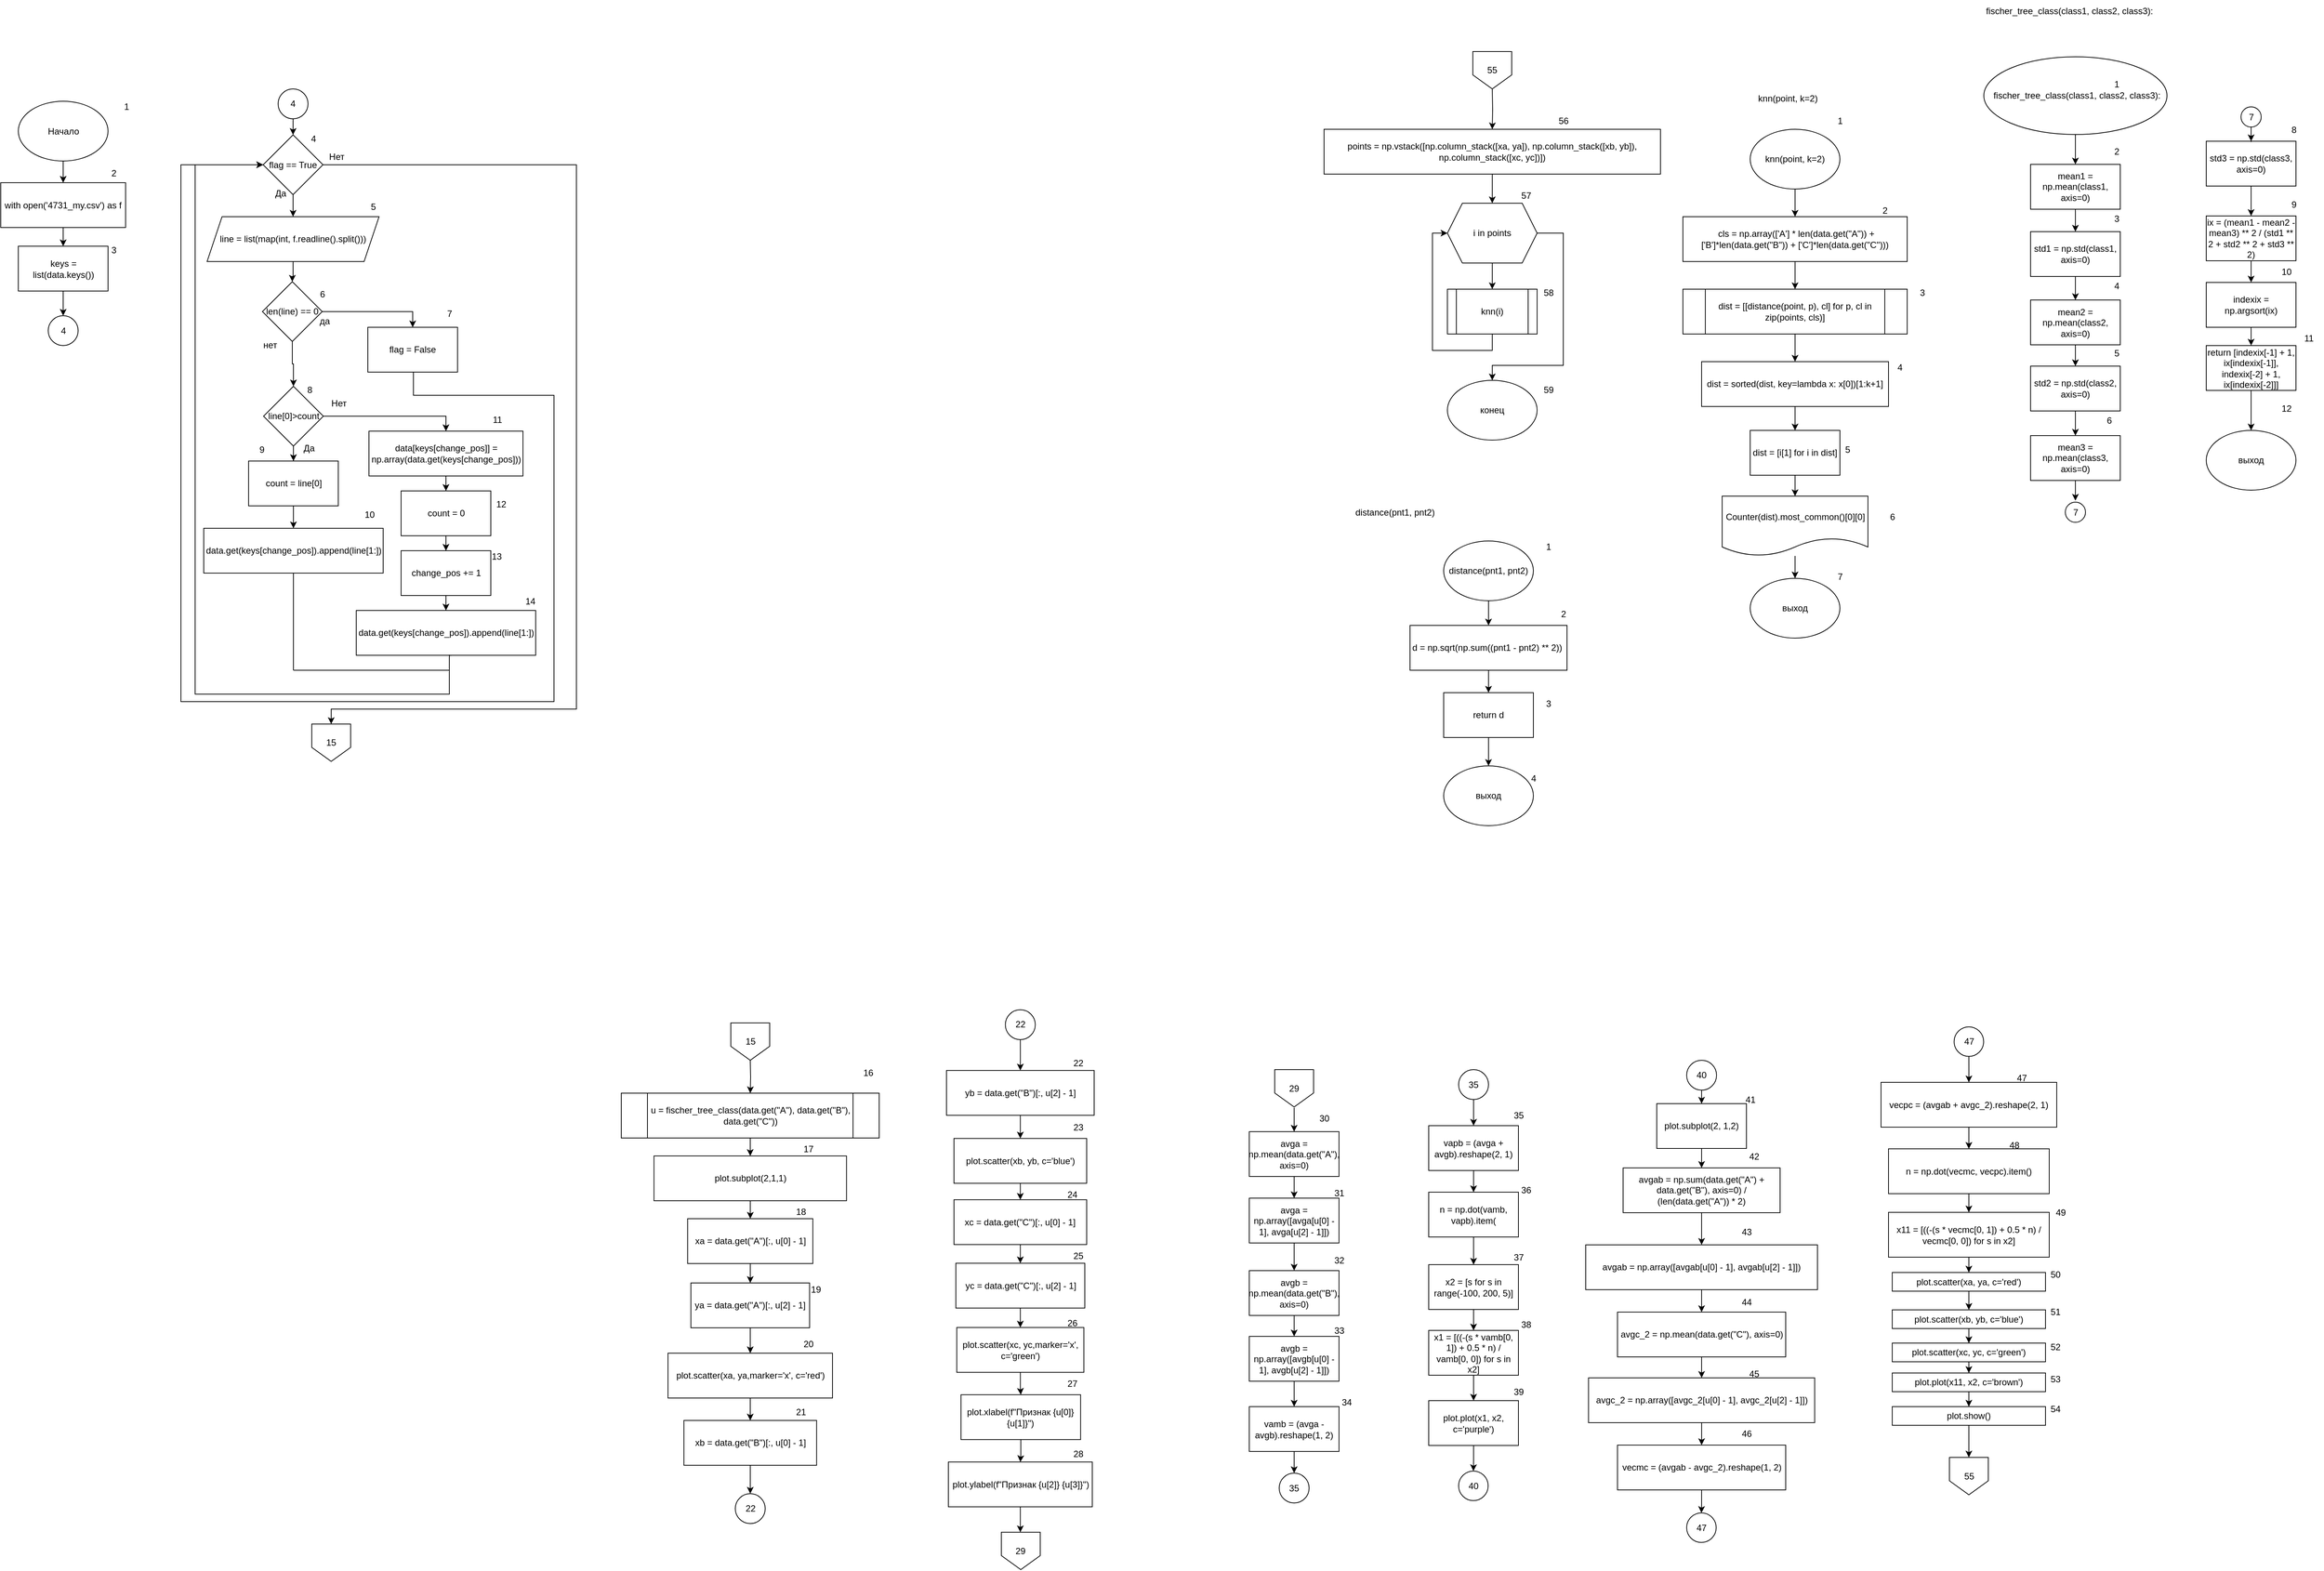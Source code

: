 <mxfile version="24.7.17">
  <diagram name="Страница — 1" id="i1g2QYn1Ewez56ZIJARF">
    <mxGraphModel dx="2150" dy="1448" grid="1" gridSize="10" guides="1" tooltips="1" connect="1" arrows="1" fold="1" page="0" pageScale="1" pageWidth="827" pageHeight="1169" math="0" shadow="0">
      <root>
        <mxCell id="0" />
        <mxCell id="1" parent="0" />
        <mxCell id="Fwsatk4shX5yyOx8U_N0-1" style="edgeStyle=orthogonalEdgeStyle;rounded=0;orthogonalLoop=1;jettySize=auto;html=1;" parent="1" source="Fwsatk4shX5yyOx8U_N0-2" target="Fwsatk4shX5yyOx8U_N0-48" edge="1">
          <mxGeometry relative="1" as="geometry" />
        </mxCell>
        <mxCell id="Fwsatk4shX5yyOx8U_N0-2" value="Начало" style="ellipse;whiteSpace=wrap;html=1;fillColor=default;" parent="1" vertex="1">
          <mxGeometry x="-56.5" y="126.5" width="120" height="80" as="geometry" />
        </mxCell>
        <mxCell id="Fwsatk4shX5yyOx8U_N0-3" style="edgeStyle=orthogonalEdgeStyle;rounded=0;orthogonalLoop=1;jettySize=auto;html=1;" parent="1" source="Fwsatk4shX5yyOx8U_N0-4" target="Fwsatk4shX5yyOx8U_N0-41" edge="1">
          <mxGeometry relative="1" as="geometry" />
        </mxCell>
        <mxCell id="Fwsatk4shX5yyOx8U_N0-4" value="line = list(map(int, f.readline().split()))" style="shape=parallelogram;perimeter=parallelogramPerimeter;whiteSpace=wrap;html=1;fixedSize=1;" parent="1" vertex="1">
          <mxGeometry x="196" y="281" width="230" height="60" as="geometry" />
        </mxCell>
        <mxCell id="Fwsatk4shX5yyOx8U_N0-5" style="edgeStyle=orthogonalEdgeStyle;rounded=0;orthogonalLoop=1;jettySize=auto;html=1;entryX=0.5;entryY=0;entryDx=0;entryDy=0;exitX=1;exitY=0.5;exitDx=0;exitDy=0;" parent="1" source="Fwsatk4shX5yyOx8U_N0-43" target="Wh9DaOdv-PpbPZaOHFyv-1" edge="1">
          <mxGeometry relative="1" as="geometry">
            <Array as="points">
              <mxPoint x="690" y="212" />
              <mxPoint x="690" y="940" />
              <mxPoint x="362" y="940" />
            </Array>
            <mxPoint x="356.985" y="211.529" as="sourcePoint" />
          </mxGeometry>
        </mxCell>
        <mxCell id="Fwsatk4shX5yyOx8U_N0-6" style="edgeStyle=orthogonalEdgeStyle;rounded=0;orthogonalLoop=1;jettySize=auto;html=1;" parent="1" source="Fwsatk4shX5yyOx8U_N0-8" target="Fwsatk4shX5yyOx8U_N0-10" edge="1">
          <mxGeometry relative="1" as="geometry" />
        </mxCell>
        <mxCell id="Fwsatk4shX5yyOx8U_N0-7" style="edgeStyle=orthogonalEdgeStyle;rounded=0;orthogonalLoop=1;jettySize=auto;html=1;entryX=0.5;entryY=0;entryDx=0;entryDy=0;" parent="1" source="Fwsatk4shX5yyOx8U_N0-8" target="Fwsatk4shX5yyOx8U_N0-13" edge="1">
          <mxGeometry relative="1" as="geometry" />
        </mxCell>
        <mxCell id="Fwsatk4shX5yyOx8U_N0-8" value="line[0]&amp;gt;count" style="rhombus;whiteSpace=wrap;html=1;" parent="1" vertex="1">
          <mxGeometry x="271.5" y="508" width="80" height="80" as="geometry" />
        </mxCell>
        <mxCell id="Fwsatk4shX5yyOx8U_N0-9" style="edgeStyle=orthogonalEdgeStyle;rounded=0;orthogonalLoop=1;jettySize=auto;html=1;entryX=0.5;entryY=0;entryDx=0;entryDy=0;" parent="1" source="Fwsatk4shX5yyOx8U_N0-10" target="Fwsatk4shX5yyOx8U_N0-11" edge="1">
          <mxGeometry relative="1" as="geometry" />
        </mxCell>
        <mxCell id="Fwsatk4shX5yyOx8U_N0-10" value="count = line[0]" style="rounded=0;whiteSpace=wrap;html=1;" parent="1" vertex="1">
          <mxGeometry x="251.5" y="608" width="120" height="60" as="geometry" />
        </mxCell>
        <mxCell id="Fwsatk4shX5yyOx8U_N0-11" value="data.get(keys[change_pos]).append(line[1:])" style="rounded=0;whiteSpace=wrap;html=1;" parent="1" vertex="1">
          <mxGeometry x="191.5" y="698" width="240" height="60" as="geometry" />
        </mxCell>
        <mxCell id="Fwsatk4shX5yyOx8U_N0-12" value="" style="edgeStyle=orthogonalEdgeStyle;rounded=0;orthogonalLoop=1;jettySize=auto;html=1;" parent="1" source="Fwsatk4shX5yyOx8U_N0-13" target="Fwsatk4shX5yyOx8U_N0-15" edge="1">
          <mxGeometry relative="1" as="geometry" />
        </mxCell>
        <mxCell id="Fwsatk4shX5yyOx8U_N0-13" value="data[keys[change_pos]] = np.array(data.get(keys[change_pos]))" style="rounded=0;whiteSpace=wrap;html=1;" parent="1" vertex="1">
          <mxGeometry x="412.5" y="568" width="206" height="60" as="geometry" />
        </mxCell>
        <mxCell id="Fwsatk4shX5yyOx8U_N0-14" value="" style="edgeStyle=orthogonalEdgeStyle;rounded=0;orthogonalLoop=1;jettySize=auto;html=1;" parent="1" source="Fwsatk4shX5yyOx8U_N0-15" target="Fwsatk4shX5yyOx8U_N0-17" edge="1">
          <mxGeometry relative="1" as="geometry" />
        </mxCell>
        <mxCell id="Fwsatk4shX5yyOx8U_N0-15" value="count = 0" style="rounded=0;whiteSpace=wrap;html=1;" parent="1" vertex="1">
          <mxGeometry x="455.5" y="648" width="120" height="60" as="geometry" />
        </mxCell>
        <mxCell id="Fwsatk4shX5yyOx8U_N0-16" value="" style="edgeStyle=orthogonalEdgeStyle;rounded=0;orthogonalLoop=1;jettySize=auto;html=1;" parent="1" source="Fwsatk4shX5yyOx8U_N0-17" target="Fwsatk4shX5yyOx8U_N0-20" edge="1">
          <mxGeometry relative="1" as="geometry" />
        </mxCell>
        <mxCell id="Fwsatk4shX5yyOx8U_N0-17" value="change_pos += 1" style="rounded=0;whiteSpace=wrap;html=1;" parent="1" vertex="1">
          <mxGeometry x="455.5" y="728" width="120" height="60" as="geometry" />
        </mxCell>
        <mxCell id="Fwsatk4shX5yyOx8U_N0-18" value="Нет" style="text;html=1;align=center;verticalAlign=middle;resizable=0;points=[];autosize=1;strokeColor=none;fillColor=none;" parent="1" vertex="1">
          <mxGeometry x="351.5" y="516" width="40" height="30" as="geometry" />
        </mxCell>
        <mxCell id="Fwsatk4shX5yyOx8U_N0-19" value="Да" style="text;html=1;align=center;verticalAlign=middle;resizable=0;points=[];autosize=1;strokeColor=none;fillColor=none;" parent="1" vertex="1">
          <mxGeometry x="311.5" y="576" width="40" height="30" as="geometry" />
        </mxCell>
        <mxCell id="VBbj9UXmNhvao8wKRBxG-1" style="edgeStyle=orthogonalEdgeStyle;rounded=0;orthogonalLoop=1;jettySize=auto;html=1;entryX=0;entryY=0.5;entryDx=0;entryDy=0;exitX=0.531;exitY=1.002;exitDx=0;exitDy=0;exitPerimeter=0;" edge="1" parent="1" source="Fwsatk4shX5yyOx8U_N0-20" target="Fwsatk4shX5yyOx8U_N0-43">
          <mxGeometry relative="1" as="geometry">
            <mxPoint x="514" y="920" as="targetPoint" />
            <Array as="points">
              <mxPoint x="520" y="868" />
              <mxPoint x="520" y="920" />
              <mxPoint x="180" y="920" />
              <mxPoint x="180" y="212" />
            </Array>
          </mxGeometry>
        </mxCell>
        <mxCell id="Fwsatk4shX5yyOx8U_N0-20" value="data.get(keys[change_pos]).append(line[1:])" style="rounded=0;whiteSpace=wrap;html=1;" parent="1" vertex="1">
          <mxGeometry x="395.5" y="808" width="240" height="60" as="geometry" />
        </mxCell>
        <mxCell id="VBbj9UXmNhvao8wKRBxG-6" value="" style="edgeStyle=orthogonalEdgeStyle;rounded=0;orthogonalLoop=1;jettySize=auto;html=1;" edge="1" parent="1" source="Fwsatk4shX5yyOx8U_N0-23" target="VBbj9UXmNhvao8wKRBxG-3">
          <mxGeometry relative="1" as="geometry" />
        </mxCell>
        <mxCell id="Fwsatk4shX5yyOx8U_N0-23" value="keys = list(data.keys())" style="rounded=0;whiteSpace=wrap;html=1;" parent="1" vertex="1">
          <mxGeometry x="-56.5" y="320.5" width="120" height="60" as="geometry" />
        </mxCell>
        <mxCell id="Fwsatk4shX5yyOx8U_N0-24" value="1" style="text;html=1;align=center;verticalAlign=middle;resizable=0;points=[];autosize=1;strokeColor=none;fillColor=none;" parent="1" vertex="1">
          <mxGeometry x="75.5" y="120.5" width="25" height="26" as="geometry" />
        </mxCell>
        <mxCell id="Fwsatk4shX5yyOx8U_N0-25" value="2" style="text;html=1;align=center;verticalAlign=middle;resizable=0;points=[];autosize=1;strokeColor=none;fillColor=none;" parent="1" vertex="1">
          <mxGeometry x="58.5" y="209.5" width="25" height="26" as="geometry" />
        </mxCell>
        <mxCell id="Fwsatk4shX5yyOx8U_N0-26" value="3" style="text;html=1;align=center;verticalAlign=middle;resizable=0;points=[];autosize=1;strokeColor=none;fillColor=none;" parent="1" vertex="1">
          <mxGeometry x="58.5" y="312.5" width="25" height="26" as="geometry" />
        </mxCell>
        <mxCell id="Fwsatk4shX5yyOx8U_N0-27" value="4" style="text;html=1;align=center;verticalAlign=middle;resizable=0;points=[];autosize=1;strokeColor=none;fillColor=none;" parent="1" vertex="1">
          <mxGeometry x="325" y="164" width="25" height="26" as="geometry" />
        </mxCell>
        <mxCell id="Fwsatk4shX5yyOx8U_N0-28" value="5" style="text;html=1;align=center;verticalAlign=middle;resizable=0;points=[];autosize=1;strokeColor=none;fillColor=none;" parent="1" vertex="1">
          <mxGeometry x="405" y="255" width="25" height="26" as="geometry" />
        </mxCell>
        <mxCell id="Fwsatk4shX5yyOx8U_N0-29" value="8" style="text;html=1;align=center;verticalAlign=middle;resizable=0;points=[];autosize=1;strokeColor=none;fillColor=none;" parent="1" vertex="1">
          <mxGeometry x="320.5" y="500" width="25" height="26" as="geometry" />
        </mxCell>
        <mxCell id="Fwsatk4shX5yyOx8U_N0-30" value="9" style="text;html=1;align=center;verticalAlign=middle;resizable=0;points=[];autosize=1;strokeColor=none;fillColor=none;" parent="1" vertex="1">
          <mxGeometry x="256.5" y="580" width="25" height="26" as="geometry" />
        </mxCell>
        <mxCell id="Fwsatk4shX5yyOx8U_N0-31" value="10" style="text;html=1;align=center;verticalAlign=middle;resizable=0;points=[];autosize=1;strokeColor=none;fillColor=none;" parent="1" vertex="1">
          <mxGeometry x="397.5" y="667" width="31" height="26" as="geometry" />
        </mxCell>
        <mxCell id="Fwsatk4shX5yyOx8U_N0-32" value="11" style="text;html=1;align=center;verticalAlign=middle;resizable=0;points=[];autosize=1;strokeColor=none;fillColor=none;" parent="1" vertex="1">
          <mxGeometry x="568.5" y="540" width="30" height="26" as="geometry" />
        </mxCell>
        <mxCell id="Fwsatk4shX5yyOx8U_N0-33" value="12" style="text;html=1;align=center;verticalAlign=middle;resizable=0;points=[];autosize=1;strokeColor=none;fillColor=none;" parent="1" vertex="1">
          <mxGeometry x="573.5" y="653" width="31" height="26" as="geometry" />
        </mxCell>
        <mxCell id="Fwsatk4shX5yyOx8U_N0-34" value="13" style="text;html=1;align=center;verticalAlign=middle;resizable=0;points=[];autosize=1;strokeColor=none;fillColor=none;" parent="1" vertex="1">
          <mxGeometry x="567.5" y="723" width="31" height="26" as="geometry" />
        </mxCell>
        <mxCell id="Fwsatk4shX5yyOx8U_N0-35" value="14" style="text;html=1;align=center;verticalAlign=middle;resizable=0;points=[];autosize=1;strokeColor=none;fillColor=none;" parent="1" vertex="1">
          <mxGeometry x="612.5" y="783" width="31" height="26" as="geometry" />
        </mxCell>
        <mxCell id="Fwsatk4shX5yyOx8U_N0-36" value="" style="endArrow=none;html=1;rounded=0;entryX=0.5;entryY=1;entryDx=0;entryDy=0;" parent="1" target="Fwsatk4shX5yyOx8U_N0-11" edge="1">
          <mxGeometry width="50" height="50" relative="1" as="geometry">
            <mxPoint x="311.5" y="888" as="sourcePoint" />
            <mxPoint x="294" y="792" as="targetPoint" />
          </mxGeometry>
        </mxCell>
        <mxCell id="Fwsatk4shX5yyOx8U_N0-38" value="" style="endArrow=none;html=1;rounded=0;entryX=0.519;entryY=0.988;entryDx=0;entryDy=0;entryPerimeter=0;" parent="1" edge="1" target="Fwsatk4shX5yyOx8U_N0-20">
          <mxGeometry width="50" height="50" relative="1" as="geometry">
            <mxPoint x="311.5" y="888" as="sourcePoint" />
            <mxPoint x="520" y="870" as="targetPoint" />
            <Array as="points">
              <mxPoint x="520" y="888" />
            </Array>
          </mxGeometry>
        </mxCell>
        <mxCell id="Fwsatk4shX5yyOx8U_N0-39" style="edgeStyle=orthogonalEdgeStyle;rounded=0;orthogonalLoop=1;jettySize=auto;html=1;entryX=0.5;entryY=0;entryDx=0;entryDy=0;" parent="1" source="Fwsatk4shX5yyOx8U_N0-41" target="Fwsatk4shX5yyOx8U_N0-8" edge="1">
          <mxGeometry relative="1" as="geometry" />
        </mxCell>
        <mxCell id="Fwsatk4shX5yyOx8U_N0-40" style="edgeStyle=orthogonalEdgeStyle;rounded=0;orthogonalLoop=1;jettySize=auto;html=1;entryX=0.5;entryY=0;entryDx=0;entryDy=0;" parent="1" source="Fwsatk4shX5yyOx8U_N0-41" target="Fwsatk4shX5yyOx8U_N0-46" edge="1">
          <mxGeometry relative="1" as="geometry" />
        </mxCell>
        <mxCell id="Fwsatk4shX5yyOx8U_N0-41" value="len(line) == 0" style="rhombus;whiteSpace=wrap;html=1;" parent="1" vertex="1">
          <mxGeometry x="270" y="368" width="80" height="80" as="geometry" />
        </mxCell>
        <mxCell id="Fwsatk4shX5yyOx8U_N0-42" value="" style="edgeStyle=orthogonalEdgeStyle;rounded=0;orthogonalLoop=1;jettySize=auto;html=1;" parent="1" source="Fwsatk4shX5yyOx8U_N0-43" target="Fwsatk4shX5yyOx8U_N0-4" edge="1">
          <mxGeometry relative="1" as="geometry" />
        </mxCell>
        <mxCell id="Fwsatk4shX5yyOx8U_N0-43" value="flag == True" style="rhombus;whiteSpace=wrap;html=1;" parent="1" vertex="1">
          <mxGeometry x="271" y="171.5" width="80" height="80" as="geometry" />
        </mxCell>
        <mxCell id="Fwsatk4shX5yyOx8U_N0-44" value="нет" style="text;html=1;align=center;verticalAlign=middle;resizable=0;points=[];autosize=1;strokeColor=none;fillColor=none;" parent="1" vertex="1">
          <mxGeometry x="262" y="440" width="36" height="26" as="geometry" />
        </mxCell>
        <mxCell id="Fwsatk4shX5yyOx8U_N0-45" style="edgeStyle=orthogonalEdgeStyle;rounded=0;orthogonalLoop=1;jettySize=auto;html=1;entryX=0;entryY=0.5;entryDx=0;entryDy=0;" parent="1" source="Fwsatk4shX5yyOx8U_N0-46" target="Fwsatk4shX5yyOx8U_N0-43" edge="1">
          <mxGeometry relative="1" as="geometry">
            <Array as="points">
              <mxPoint x="472" y="520" />
              <mxPoint x="660" y="520" />
              <mxPoint x="660" y="930" />
              <mxPoint x="161" y="930" />
              <mxPoint x="161" y="212" />
            </Array>
          </mxGeometry>
        </mxCell>
        <mxCell id="Fwsatk4shX5yyOx8U_N0-46" value="flag = False" style="rounded=0;whiteSpace=wrap;html=1;" parent="1" vertex="1">
          <mxGeometry x="411" y="429" width="120" height="60" as="geometry" />
        </mxCell>
        <mxCell id="Fwsatk4shX5yyOx8U_N0-47" style="edgeStyle=orthogonalEdgeStyle;rounded=0;orthogonalLoop=1;jettySize=auto;html=1;entryX=0.5;entryY=0;entryDx=0;entryDy=0;" parent="1" source="Fwsatk4shX5yyOx8U_N0-48" target="Fwsatk4shX5yyOx8U_N0-23" edge="1">
          <mxGeometry relative="1" as="geometry" />
        </mxCell>
        <mxCell id="Fwsatk4shX5yyOx8U_N0-48" value="with open(&#39;4731_my.csv&#39;) as f" style="rounded=0;whiteSpace=wrap;html=1;" parent="1" vertex="1">
          <mxGeometry x="-80" y="235.5" width="167" height="60" as="geometry" />
        </mxCell>
        <mxCell id="Fwsatk4shX5yyOx8U_N0-49" value="6" style="text;html=1;align=center;verticalAlign=middle;resizable=0;points=[];autosize=1;strokeColor=none;fillColor=none;" parent="1" vertex="1">
          <mxGeometry x="337" y="372" width="25" height="26" as="geometry" />
        </mxCell>
        <mxCell id="Fwsatk4shX5yyOx8U_N0-50" value="7" style="text;html=1;align=center;verticalAlign=middle;resizable=0;points=[];autosize=1;strokeColor=none;fillColor=none;" parent="1" vertex="1">
          <mxGeometry x="507" y="398" width="25" height="26" as="geometry" />
        </mxCell>
        <mxCell id="Fwsatk4shX5yyOx8U_N0-51" value="да" style="text;html=1;align=center;verticalAlign=middle;resizable=0;points=[];autosize=1;strokeColor=none;fillColor=none;" parent="1" vertex="1">
          <mxGeometry x="337" y="408" width="32" height="26" as="geometry" />
        </mxCell>
        <mxCell id="Fwsatk4shX5yyOx8U_N0-52" value="Да" style="text;html=1;align=center;verticalAlign=middle;resizable=0;points=[];autosize=1;strokeColor=none;fillColor=none;" parent="1" vertex="1">
          <mxGeometry x="277" y="237" width="33" height="26" as="geometry" />
        </mxCell>
        <mxCell id="Fwsatk4shX5yyOx8U_N0-53" value="Нет" style="text;html=1;align=center;verticalAlign=middle;resizable=0;points=[];autosize=1;strokeColor=none;fillColor=none;" parent="1" vertex="1">
          <mxGeometry x="350" y="188" width="38" height="26" as="geometry" />
        </mxCell>
        <mxCell id="Fwsatk4shX5yyOx8U_N0-56" style="edgeStyle=orthogonalEdgeStyle;rounded=0;orthogonalLoop=1;jettySize=auto;html=1;entryX=0.5;entryY=0;entryDx=0;entryDy=0;" parent="1" target="Fwsatk4shX5yyOx8U_N0-55" edge="1">
          <mxGeometry relative="1" as="geometry">
            <mxPoint x="922.5" y="1410" as="sourcePoint" />
          </mxGeometry>
        </mxCell>
        <mxCell id="QlbwmsowmwymSLLZ0Lnm-7" style="edgeStyle=orthogonalEdgeStyle;rounded=0;orthogonalLoop=1;jettySize=auto;html=1;" parent="1" source="Fwsatk4shX5yyOx8U_N0-55" target="QlbwmsowmwymSLLZ0Lnm-1" edge="1">
          <mxGeometry relative="1" as="geometry" />
        </mxCell>
        <mxCell id="Fwsatk4shX5yyOx8U_N0-55" value="u = fischer_tree_class(data.get(&quot;A&quot;), data.get(&quot;B&quot;), data.get(&quot;C&quot;))" style="shape=process;whiteSpace=wrap;html=1;backgroundOutline=1;" parent="1" vertex="1">
          <mxGeometry x="750" y="1454" width="345" height="60" as="geometry" />
        </mxCell>
        <mxCell id="Fwsatk4shX5yyOx8U_N0-57" value="&amp;nbsp;fischer_tree_class(class1, class2, class3):" style="text;html=1;align=center;verticalAlign=middle;resizable=0;points=[];autosize=1;strokeColor=none;fillColor=none;" parent="1" vertex="1">
          <mxGeometry x="2560" y="-9" width="250" height="30" as="geometry" />
        </mxCell>
        <mxCell id="Fwsatk4shX5yyOx8U_N0-72" style="edgeStyle=orthogonalEdgeStyle;rounded=0;orthogonalLoop=1;jettySize=auto;html=1;" parent="1" source="Fwsatk4shX5yyOx8U_N0-59" target="Fwsatk4shX5yyOx8U_N0-60" edge="1">
          <mxGeometry relative="1" as="geometry" />
        </mxCell>
        <mxCell id="Fwsatk4shX5yyOx8U_N0-59" value="&lt;span style=&quot;text-wrap: nowrap;&quot;&gt;&amp;nbsp;fischer_tree_class(class1, class2, class3):&lt;/span&gt;" style="ellipse;whiteSpace=wrap;html=1;" parent="1" vertex="1">
          <mxGeometry x="2572.5" y="67" width="245" height="104" as="geometry" />
        </mxCell>
        <mxCell id="Fwsatk4shX5yyOx8U_N0-73" style="edgeStyle=orthogonalEdgeStyle;rounded=0;orthogonalLoop=1;jettySize=auto;html=1;entryX=0.5;entryY=0;entryDx=0;entryDy=0;" parent="1" source="Fwsatk4shX5yyOx8U_N0-60" target="Fwsatk4shX5yyOx8U_N0-61" edge="1">
          <mxGeometry relative="1" as="geometry" />
        </mxCell>
        <mxCell id="Fwsatk4shX5yyOx8U_N0-60" value="mean1 = np.mean(class1, axis=0)" style="whiteSpace=wrap;html=1;" parent="1" vertex="1">
          <mxGeometry x="2635" y="211" width="120" height="60" as="geometry" />
        </mxCell>
        <mxCell id="Fwsatk4shX5yyOx8U_N0-74" style="edgeStyle=orthogonalEdgeStyle;rounded=0;orthogonalLoop=1;jettySize=auto;html=1;entryX=0.5;entryY=0;entryDx=0;entryDy=0;" parent="1" source="Fwsatk4shX5yyOx8U_N0-61" target="Fwsatk4shX5yyOx8U_N0-62" edge="1">
          <mxGeometry relative="1" as="geometry" />
        </mxCell>
        <mxCell id="Fwsatk4shX5yyOx8U_N0-61" value="std1 = np.std(class1, axis=0)" style="rounded=0;whiteSpace=wrap;html=1;" parent="1" vertex="1">
          <mxGeometry x="2635" y="301" width="120" height="60" as="geometry" />
        </mxCell>
        <mxCell id="Fwsatk4shX5yyOx8U_N0-75" style="edgeStyle=orthogonalEdgeStyle;rounded=0;orthogonalLoop=1;jettySize=auto;html=1;" parent="1" source="Fwsatk4shX5yyOx8U_N0-62" target="Fwsatk4shX5yyOx8U_N0-63" edge="1">
          <mxGeometry relative="1" as="geometry" />
        </mxCell>
        <mxCell id="Fwsatk4shX5yyOx8U_N0-62" value="mean2 = np.mean(class2, axis=0)" style="rounded=0;whiteSpace=wrap;html=1;" parent="1" vertex="1">
          <mxGeometry x="2635" y="392.5" width="120" height="60" as="geometry" />
        </mxCell>
        <mxCell id="Fwsatk4shX5yyOx8U_N0-76" style="edgeStyle=orthogonalEdgeStyle;rounded=0;orthogonalLoop=1;jettySize=auto;html=1;entryX=0.5;entryY=0;entryDx=0;entryDy=0;" parent="1" source="Fwsatk4shX5yyOx8U_N0-63" target="Fwsatk4shX5yyOx8U_N0-64" edge="1">
          <mxGeometry relative="1" as="geometry" />
        </mxCell>
        <mxCell id="Fwsatk4shX5yyOx8U_N0-63" value="std2 = np.std(class2, axis=0)" style="rounded=0;whiteSpace=wrap;html=1;" parent="1" vertex="1">
          <mxGeometry x="2635" y="481" width="120" height="60" as="geometry" />
        </mxCell>
        <mxCell id="Fwsatk4shX5yyOx8U_N0-79" style="edgeStyle=orthogonalEdgeStyle;rounded=0;orthogonalLoop=1;jettySize=auto;html=1;" parent="1" source="Fwsatk4shX5yyOx8U_N0-64" edge="1">
          <mxGeometry relative="1" as="geometry">
            <mxPoint x="2695" y="661" as="targetPoint" />
          </mxGeometry>
        </mxCell>
        <mxCell id="Fwsatk4shX5yyOx8U_N0-64" value="mean3 = np.mean(class3, axis=0)" style="whiteSpace=wrap;html=1;" parent="1" vertex="1">
          <mxGeometry x="2635" y="574" width="120" height="60" as="geometry" />
        </mxCell>
        <mxCell id="Fwsatk4shX5yyOx8U_N0-92" style="edgeStyle=orthogonalEdgeStyle;rounded=0;orthogonalLoop=1;jettySize=auto;html=1;entryX=0.5;entryY=0;entryDx=0;entryDy=0;" parent="1" source="Fwsatk4shX5yyOx8U_N0-65" target="Fwsatk4shX5yyOx8U_N0-66" edge="1">
          <mxGeometry relative="1" as="geometry" />
        </mxCell>
        <mxCell id="Fwsatk4shX5yyOx8U_N0-65" value="std3 = np.std(class3, axis=0)" style="rounded=0;whiteSpace=wrap;html=1;" parent="1" vertex="1">
          <mxGeometry x="2870" y="180" width="120" height="60" as="geometry" />
        </mxCell>
        <mxCell id="Fwsatk4shX5yyOx8U_N0-93" style="edgeStyle=orthogonalEdgeStyle;rounded=0;orthogonalLoop=1;jettySize=auto;html=1;entryX=0.5;entryY=0;entryDx=0;entryDy=0;" parent="1" source="Fwsatk4shX5yyOx8U_N0-66" target="Fwsatk4shX5yyOx8U_N0-67" edge="1">
          <mxGeometry relative="1" as="geometry" />
        </mxCell>
        <mxCell id="Fwsatk4shX5yyOx8U_N0-66" value="ix = (mean1 - mean2 - mean3) ** 2 / (std1 ** 2 + std2 ** 2 + std3 ** 2)" style="rounded=0;whiteSpace=wrap;html=1;" parent="1" vertex="1">
          <mxGeometry x="2870" y="280" width="120" height="60" as="geometry" />
        </mxCell>
        <mxCell id="Fwsatk4shX5yyOx8U_N0-94" style="edgeStyle=orthogonalEdgeStyle;rounded=0;orthogonalLoop=1;jettySize=auto;html=1;entryX=0.5;entryY=0;entryDx=0;entryDy=0;" parent="1" source="Fwsatk4shX5yyOx8U_N0-67" target="Fwsatk4shX5yyOx8U_N0-68" edge="1">
          <mxGeometry relative="1" as="geometry" />
        </mxCell>
        <mxCell id="Fwsatk4shX5yyOx8U_N0-67" value="indexix = np.argsort(ix)" style="rounded=0;whiteSpace=wrap;html=1;" parent="1" vertex="1">
          <mxGeometry x="2870" y="369" width="120" height="60" as="geometry" />
        </mxCell>
        <mxCell id="TXZZ_ZGlrFiqUkK3oK3g-15" value="" style="edgeStyle=orthogonalEdgeStyle;rounded=0;orthogonalLoop=1;jettySize=auto;html=1;" parent="1" source="Fwsatk4shX5yyOx8U_N0-68" target="Fwsatk4shX5yyOx8U_N0-69" edge="1">
          <mxGeometry relative="1" as="geometry" />
        </mxCell>
        <mxCell id="Fwsatk4shX5yyOx8U_N0-68" value="return [indexix[-1] + 1, ix[indexix[-1]], indexix[-2] + 1, ix[indexix[-2]]]" style="rounded=0;whiteSpace=wrap;html=1;" parent="1" vertex="1">
          <mxGeometry x="2870" y="453.5" width="120" height="60" as="geometry" />
        </mxCell>
        <mxCell id="Fwsatk4shX5yyOx8U_N0-69" value="выход" style="ellipse;whiteSpace=wrap;html=1;" parent="1" vertex="1">
          <mxGeometry x="2870" y="567" width="120" height="80" as="geometry" />
        </mxCell>
        <mxCell id="Fwsatk4shX5yyOx8U_N0-70" value="7" style="ellipse;whiteSpace=wrap;html=1;aspect=fixed;" parent="1" vertex="1">
          <mxGeometry x="2681.5" y="663" width="27" height="27" as="geometry" />
        </mxCell>
        <mxCell id="Fwsatk4shX5yyOx8U_N0-91" style="edgeStyle=orthogonalEdgeStyle;rounded=0;orthogonalLoop=1;jettySize=auto;html=1;entryX=0.5;entryY=0;entryDx=0;entryDy=0;" parent="1" source="Fwsatk4shX5yyOx8U_N0-71" target="Fwsatk4shX5yyOx8U_N0-65" edge="1">
          <mxGeometry relative="1" as="geometry" />
        </mxCell>
        <mxCell id="Fwsatk4shX5yyOx8U_N0-71" value="7" style="ellipse;whiteSpace=wrap;html=1;aspect=fixed;" parent="1" vertex="1">
          <mxGeometry x="2916.5" y="134" width="27" height="27" as="geometry" />
        </mxCell>
        <mxCell id="Fwsatk4shX5yyOx8U_N0-80" value="1" style="text;html=1;align=center;verticalAlign=middle;resizable=0;points=[];autosize=1;strokeColor=none;fillColor=none;" parent="1" vertex="1">
          <mxGeometry x="2735" y="89" width="30" height="30" as="geometry" />
        </mxCell>
        <mxCell id="Fwsatk4shX5yyOx8U_N0-81" value="2" style="text;html=1;align=center;verticalAlign=middle;resizable=0;points=[];autosize=1;strokeColor=none;fillColor=none;" parent="1" vertex="1">
          <mxGeometry x="2735" y="179" width="30" height="30" as="geometry" />
        </mxCell>
        <mxCell id="Fwsatk4shX5yyOx8U_N0-82" value="3" style="text;html=1;align=center;verticalAlign=middle;resizable=0;points=[];autosize=1;strokeColor=none;fillColor=none;" parent="1" vertex="1">
          <mxGeometry x="2735" y="269" width="30" height="30" as="geometry" />
        </mxCell>
        <mxCell id="Fwsatk4shX5yyOx8U_N0-83" value="4" style="text;html=1;align=center;verticalAlign=middle;resizable=0;points=[];autosize=1;strokeColor=none;fillColor=none;" parent="1" vertex="1">
          <mxGeometry x="2735" y="359" width="30" height="30" as="geometry" />
        </mxCell>
        <mxCell id="Fwsatk4shX5yyOx8U_N0-84" value="5" style="text;html=1;align=center;verticalAlign=middle;resizable=0;points=[];autosize=1;strokeColor=none;fillColor=none;" parent="1" vertex="1">
          <mxGeometry x="2735" y="449" width="30" height="30" as="geometry" />
        </mxCell>
        <mxCell id="Fwsatk4shX5yyOx8U_N0-85" value="6" style="text;html=1;align=center;verticalAlign=middle;resizable=0;points=[];autosize=1;strokeColor=none;fillColor=none;" parent="1" vertex="1">
          <mxGeometry x="2725" y="539" width="30" height="30" as="geometry" />
        </mxCell>
        <mxCell id="Fwsatk4shX5yyOx8U_N0-86" value="8" style="text;html=1;align=center;verticalAlign=middle;resizable=0;points=[];autosize=1;strokeColor=none;fillColor=none;" parent="1" vertex="1">
          <mxGeometry x="2971.5" y="150" width="30" height="30" as="geometry" />
        </mxCell>
        <mxCell id="Fwsatk4shX5yyOx8U_N0-87" value="9" style="text;html=1;align=center;verticalAlign=middle;resizable=0;points=[];autosize=1;strokeColor=none;fillColor=none;" parent="1" vertex="1">
          <mxGeometry x="2971.5" y="250" width="30" height="30" as="geometry" />
        </mxCell>
        <mxCell id="Fwsatk4shX5yyOx8U_N0-88" value="10" style="text;html=1;align=center;verticalAlign=middle;resizable=0;points=[];autosize=1;strokeColor=none;fillColor=none;" parent="1" vertex="1">
          <mxGeometry x="2956.5" y="340" width="40" height="30" as="geometry" />
        </mxCell>
        <mxCell id="Fwsatk4shX5yyOx8U_N0-89" value="11" style="text;html=1;align=center;verticalAlign=middle;resizable=0;points=[];autosize=1;strokeColor=none;fillColor=none;" parent="1" vertex="1">
          <mxGeometry x="2986.5" y="429" width="40" height="30" as="geometry" />
        </mxCell>
        <mxCell id="Fwsatk4shX5yyOx8U_N0-90" value="12" style="text;html=1;align=center;verticalAlign=middle;resizable=0;points=[];autosize=1;strokeColor=none;fillColor=none;" parent="1" vertex="1">
          <mxGeometry x="2956.5" y="523" width="40" height="30" as="geometry" />
        </mxCell>
        <mxCell id="QlbwmsowmwymSLLZ0Lnm-8" style="edgeStyle=orthogonalEdgeStyle;rounded=0;orthogonalLoop=1;jettySize=auto;html=1;entryX=0.5;entryY=0;entryDx=0;entryDy=0;" parent="1" source="QlbwmsowmwymSLLZ0Lnm-1" target="QlbwmsowmwymSLLZ0Lnm-2" edge="1">
          <mxGeometry relative="1" as="geometry" />
        </mxCell>
        <mxCell id="QlbwmsowmwymSLLZ0Lnm-1" value="plot.subplot(2,1,1)" style="rounded=0;whiteSpace=wrap;html=1;" parent="1" vertex="1">
          <mxGeometry x="793.75" y="1538" width="257.5" height="60" as="geometry" />
        </mxCell>
        <mxCell id="QlbwmsowmwymSLLZ0Lnm-9" style="edgeStyle=orthogonalEdgeStyle;rounded=0;orthogonalLoop=1;jettySize=auto;html=1;entryX=0.5;entryY=0;entryDx=0;entryDy=0;" parent="1" source="QlbwmsowmwymSLLZ0Lnm-2" target="QlbwmsowmwymSLLZ0Lnm-4" edge="1">
          <mxGeometry relative="1" as="geometry" />
        </mxCell>
        <mxCell id="QlbwmsowmwymSLLZ0Lnm-2" value="xa = data.get(&quot;A&quot;)[:, u[0] - 1]" style="rounded=0;whiteSpace=wrap;html=1;" parent="1" vertex="1">
          <mxGeometry x="838.75" y="1622" width="167.5" height="60" as="geometry" />
        </mxCell>
        <mxCell id="TXZZ_ZGlrFiqUkK3oK3g-3" value="" style="edgeStyle=orthogonalEdgeStyle;rounded=0;orthogonalLoop=1;jettySize=auto;html=1;" parent="1" source="QlbwmsowmwymSLLZ0Lnm-3" target="TXZZ_ZGlrFiqUkK3oK3g-1" edge="1">
          <mxGeometry relative="1" as="geometry" />
        </mxCell>
        <mxCell id="QlbwmsowmwymSLLZ0Lnm-3" value="xb = data.get(&quot;B&quot;)[:, u[0] - 1]" style="rounded=0;whiteSpace=wrap;html=1;" parent="1" vertex="1">
          <mxGeometry x="833.76" y="1892" width="177.5" height="60" as="geometry" />
        </mxCell>
        <mxCell id="QlbwmsowmwymSLLZ0Lnm-10" style="edgeStyle=orthogonalEdgeStyle;rounded=0;orthogonalLoop=1;jettySize=auto;html=1;entryX=0.5;entryY=0;entryDx=0;entryDy=0;" parent="1" source="QlbwmsowmwymSLLZ0Lnm-4" target="QlbwmsowmwymSLLZ0Lnm-6" edge="1">
          <mxGeometry relative="1" as="geometry" />
        </mxCell>
        <mxCell id="QlbwmsowmwymSLLZ0Lnm-4" value="ya = data.get(&quot;A&quot;)[:, u[2] - 1]" style="rounded=0;whiteSpace=wrap;html=1;" parent="1" vertex="1">
          <mxGeometry x="843.13" y="1708" width="158.75" height="60" as="geometry" />
        </mxCell>
        <mxCell id="QlbwmsowmwymSLLZ0Lnm-24" style="edgeStyle=orthogonalEdgeStyle;rounded=0;orthogonalLoop=1;jettySize=auto;html=1;entryX=0.5;entryY=0;entryDx=0;entryDy=0;" parent="1" source="QlbwmsowmwymSLLZ0Lnm-5" target="QlbwmsowmwymSLLZ0Lnm-14" edge="1">
          <mxGeometry relative="1" as="geometry" />
        </mxCell>
        <mxCell id="QlbwmsowmwymSLLZ0Lnm-5" value="yb = data.get(&quot;B&quot;)[:, u[2] - 1]" style="rounded=0;whiteSpace=wrap;html=1;" parent="1" vertex="1">
          <mxGeometry x="1185" y="1423.62" width="197.5" height="60" as="geometry" />
        </mxCell>
        <mxCell id="QlbwmsowmwymSLLZ0Lnm-11" style="edgeStyle=orthogonalEdgeStyle;rounded=0;orthogonalLoop=1;jettySize=auto;html=1;entryX=0.5;entryY=0;entryDx=0;entryDy=0;" parent="1" source="QlbwmsowmwymSLLZ0Lnm-6" target="QlbwmsowmwymSLLZ0Lnm-3" edge="1">
          <mxGeometry relative="1" as="geometry" />
        </mxCell>
        <mxCell id="QlbwmsowmwymSLLZ0Lnm-6" value="plot.scatter(xa, ya,marker=&#39;x&#39;, c=&#39;red&#39;)" style="rounded=0;whiteSpace=wrap;html=1;" parent="1" vertex="1">
          <mxGeometry x="812.51" y="1802" width="220" height="60" as="geometry" />
        </mxCell>
        <mxCell id="QlbwmsowmwymSLLZ0Lnm-13" style="edgeStyle=orthogonalEdgeStyle;rounded=0;orthogonalLoop=1;jettySize=auto;html=1;entryX=0.5;entryY=0;entryDx=0;entryDy=0;" parent="1" source="QlbwmsowmwymSLLZ0Lnm-14" target="QlbwmsowmwymSLLZ0Lnm-16" edge="1">
          <mxGeometry relative="1" as="geometry" />
        </mxCell>
        <mxCell id="QlbwmsowmwymSLLZ0Lnm-14" value="plot.scatter(xb, yb, c=&#39;blue&#39;)" style="rounded=0;whiteSpace=wrap;html=1;" parent="1" vertex="1">
          <mxGeometry x="1195" y="1514.62" width="177.5" height="60" as="geometry" />
        </mxCell>
        <mxCell id="QlbwmsowmwymSLLZ0Lnm-15" style="edgeStyle=orthogonalEdgeStyle;rounded=0;orthogonalLoop=1;jettySize=auto;html=1;entryX=0.5;entryY=0;entryDx=0;entryDy=0;" parent="1" source="QlbwmsowmwymSLLZ0Lnm-16" target="QlbwmsowmwymSLLZ0Lnm-20" edge="1">
          <mxGeometry relative="1" as="geometry" />
        </mxCell>
        <mxCell id="QlbwmsowmwymSLLZ0Lnm-16" value="xc = data.get(&quot;C&quot;)[:, u[0] - 1]" style="rounded=0;whiteSpace=wrap;html=1;" parent="1" vertex="1">
          <mxGeometry x="1195.02" y="1596.62" width="177.49" height="60" as="geometry" />
        </mxCell>
        <mxCell id="QlbwmsowmwymSLLZ0Lnm-17" style="edgeStyle=orthogonalEdgeStyle;rounded=0;orthogonalLoop=1;jettySize=auto;html=1;entryX=0.5;entryY=0;entryDx=0;entryDy=0;" parent="1" source="QlbwmsowmwymSLLZ0Lnm-18" target="QlbwmsowmwymSLLZ0Lnm-21" edge="1">
          <mxGeometry relative="1" as="geometry" />
        </mxCell>
        <mxCell id="QlbwmsowmwymSLLZ0Lnm-18" value="plot.xlabel(f&quot;Признак {u[0]} {u[1]}&quot;)" style="rounded=0;whiteSpace=wrap;html=1;" parent="1" vertex="1">
          <mxGeometry x="1204.38" y="1857.62" width="160" height="60" as="geometry" />
        </mxCell>
        <mxCell id="QlbwmsowmwymSLLZ0Lnm-19" style="edgeStyle=orthogonalEdgeStyle;rounded=0;orthogonalLoop=1;jettySize=auto;html=1;entryX=0.5;entryY=0;entryDx=0;entryDy=0;" parent="1" source="QlbwmsowmwymSLLZ0Lnm-20" target="QlbwmsowmwymSLLZ0Lnm-23" edge="1">
          <mxGeometry relative="1" as="geometry" />
        </mxCell>
        <mxCell id="QlbwmsowmwymSLLZ0Lnm-20" value="yc = data.get(&quot;C&quot;)[:, u[2] - 1]" style="rounded=0;whiteSpace=wrap;html=1;" parent="1" vertex="1">
          <mxGeometry x="1197.5" y="1681.62" width="172.5" height="60" as="geometry" />
        </mxCell>
        <mxCell id="QlbwmsowmwymSLLZ0Lnm-39" style="edgeStyle=orthogonalEdgeStyle;rounded=0;orthogonalLoop=1;jettySize=auto;html=1;entryX=0.5;entryY=0;entryDx=0;entryDy=0;" parent="1" source="QlbwmsowmwymSLLZ0Lnm-21" edge="1">
          <mxGeometry relative="1" as="geometry">
            <mxPoint x="1283.77" y="2041.62" as="targetPoint" />
          </mxGeometry>
        </mxCell>
        <mxCell id="QlbwmsowmwymSLLZ0Lnm-21" value="plot.ylabel(f&quot;Признак {u[2]} {u[3]}&quot;)" style="rounded=0;whiteSpace=wrap;html=1;" parent="1" vertex="1">
          <mxGeometry x="1187.52" y="1947.62" width="192.5" height="60" as="geometry" />
        </mxCell>
        <mxCell id="QlbwmsowmwymSLLZ0Lnm-22" style="edgeStyle=orthogonalEdgeStyle;rounded=0;orthogonalLoop=1;jettySize=auto;html=1;entryX=0.5;entryY=0;entryDx=0;entryDy=0;" parent="1" source="QlbwmsowmwymSLLZ0Lnm-23" target="QlbwmsowmwymSLLZ0Lnm-18" edge="1">
          <mxGeometry relative="1" as="geometry" />
        </mxCell>
        <mxCell id="QlbwmsowmwymSLLZ0Lnm-23" value="plot.scatter(xc, yc,marker=&#39;x&#39;, c=&#39;green&#39;)" style="rounded=0;whiteSpace=wrap;html=1;" parent="1" vertex="1">
          <mxGeometry x="1198.75" y="1767.62" width="170" height="60" as="geometry" />
        </mxCell>
        <mxCell id="QlbwmsowmwymSLLZ0Lnm-26" value="16" style="text;html=1;align=center;verticalAlign=middle;resizable=0;points=[];autosize=1;strokeColor=none;fillColor=none;" parent="1" vertex="1">
          <mxGeometry x="1060" y="1412" width="40" height="30" as="geometry" />
        </mxCell>
        <mxCell id="QlbwmsowmwymSLLZ0Lnm-27" value="17" style="text;html=1;align=center;verticalAlign=middle;resizable=0;points=[];autosize=1;strokeColor=none;fillColor=none;" parent="1" vertex="1">
          <mxGeometry x="980" y="1514" width="40" height="30" as="geometry" />
        </mxCell>
        <mxCell id="QlbwmsowmwymSLLZ0Lnm-28" value="18" style="text;html=1;align=center;verticalAlign=middle;resizable=0;points=[];autosize=1;strokeColor=none;fillColor=none;" parent="1" vertex="1">
          <mxGeometry x="970" y="1598" width="40" height="30" as="geometry" />
        </mxCell>
        <mxCell id="QlbwmsowmwymSLLZ0Lnm-29" value="19" style="text;html=1;align=center;verticalAlign=middle;resizable=0;points=[];autosize=1;strokeColor=none;fillColor=none;" parent="1" vertex="1">
          <mxGeometry x="990" y="1702" width="40" height="30" as="geometry" />
        </mxCell>
        <mxCell id="QlbwmsowmwymSLLZ0Lnm-30" value="20" style="text;html=1;align=center;verticalAlign=middle;resizable=0;points=[];autosize=1;strokeColor=none;fillColor=none;" parent="1" vertex="1">
          <mxGeometry x="980" y="1775" width="40" height="30" as="geometry" />
        </mxCell>
        <mxCell id="QlbwmsowmwymSLLZ0Lnm-31" value="21" style="text;html=1;align=center;verticalAlign=middle;resizable=0;points=[];autosize=1;strokeColor=none;fillColor=none;" parent="1" vertex="1">
          <mxGeometry x="970" y="1866" width="40" height="30" as="geometry" />
        </mxCell>
        <mxCell id="QlbwmsowmwymSLLZ0Lnm-32" value="22" style="text;html=1;align=center;verticalAlign=middle;resizable=0;points=[];autosize=1;strokeColor=none;fillColor=none;" parent="1" vertex="1">
          <mxGeometry x="1341.25" y="1399.12" width="40" height="30" as="geometry" />
        </mxCell>
        <mxCell id="QlbwmsowmwymSLLZ0Lnm-33" value="23" style="text;html=1;align=center;verticalAlign=middle;resizable=0;points=[];autosize=1;strokeColor=none;fillColor=none;" parent="1" vertex="1">
          <mxGeometry x="1341.25" y="1484.62" width="40" height="30" as="geometry" />
        </mxCell>
        <mxCell id="QlbwmsowmwymSLLZ0Lnm-34" value="24" style="text;html=1;align=center;verticalAlign=middle;resizable=0;points=[];autosize=1;strokeColor=none;fillColor=none;" parent="1" vertex="1">
          <mxGeometry x="1332.51" y="1574.62" width="40" height="30" as="geometry" />
        </mxCell>
        <mxCell id="QlbwmsowmwymSLLZ0Lnm-35" value="25" style="text;html=1;align=center;verticalAlign=middle;resizable=0;points=[];autosize=1;strokeColor=none;fillColor=none;" parent="1" vertex="1">
          <mxGeometry x="1341.25" y="1656.62" width="40" height="30" as="geometry" />
        </mxCell>
        <mxCell id="QlbwmsowmwymSLLZ0Lnm-36" value="26" style="text;html=1;align=center;verticalAlign=middle;resizable=0;points=[];autosize=1;strokeColor=none;fillColor=none;" parent="1" vertex="1">
          <mxGeometry x="1332.5" y="1746.62" width="40" height="30" as="geometry" />
        </mxCell>
        <mxCell id="QlbwmsowmwymSLLZ0Lnm-37" value="27" style="text;html=1;align=center;verticalAlign=middle;resizable=0;points=[];autosize=1;strokeColor=none;fillColor=none;" parent="1" vertex="1">
          <mxGeometry x="1332.51" y="1827.62" width="40" height="30" as="geometry" />
        </mxCell>
        <mxCell id="QlbwmsowmwymSLLZ0Lnm-38" value="28" style="text;html=1;align=center;verticalAlign=middle;resizable=0;points=[];autosize=1;strokeColor=none;fillColor=none;" parent="1" vertex="1">
          <mxGeometry x="1341.25" y="1921.62" width="40" height="30" as="geometry" />
        </mxCell>
        <mxCell id="QlbwmsowmwymSLLZ0Lnm-43" style="edgeStyle=orthogonalEdgeStyle;rounded=0;orthogonalLoop=1;jettySize=auto;html=1;" parent="1" source="QlbwmsowmwymSLLZ0Lnm-41" target="QlbwmsowmwymSLLZ0Lnm-42" edge="1">
          <mxGeometry relative="1" as="geometry" />
        </mxCell>
        <mxCell id="QlbwmsowmwymSLLZ0Lnm-41" value="avga = np.mean(data.get(&quot;A&quot;), axis=0)" style="rounded=0;whiteSpace=wrap;html=1;" parent="1" vertex="1">
          <mxGeometry x="1590" y="1505.5" width="120" height="60" as="geometry" />
        </mxCell>
        <mxCell id="QlbwmsowmwymSLLZ0Lnm-45" value="" style="edgeStyle=orthogonalEdgeStyle;rounded=0;orthogonalLoop=1;jettySize=auto;html=1;" parent="1" source="QlbwmsowmwymSLLZ0Lnm-42" target="QlbwmsowmwymSLLZ0Lnm-44" edge="1">
          <mxGeometry relative="1" as="geometry" />
        </mxCell>
        <mxCell id="QlbwmsowmwymSLLZ0Lnm-42" value="avga = np.array([avga[u[0] - 1], avga[u[2] - 1]])" style="rounded=0;whiteSpace=wrap;html=1;" parent="1" vertex="1">
          <mxGeometry x="1590" y="1594.5" width="120" height="60" as="geometry" />
        </mxCell>
        <mxCell id="QlbwmsowmwymSLLZ0Lnm-47" value="" style="edgeStyle=orthogonalEdgeStyle;rounded=0;orthogonalLoop=1;jettySize=auto;html=1;" parent="1" source="QlbwmsowmwymSLLZ0Lnm-44" target="QlbwmsowmwymSLLZ0Lnm-46" edge="1">
          <mxGeometry relative="1" as="geometry" />
        </mxCell>
        <mxCell id="QlbwmsowmwymSLLZ0Lnm-44" value="avgb = np.mean(data.get(&quot;B&quot;), axis=0)" style="rounded=0;whiteSpace=wrap;html=1;" parent="1" vertex="1">
          <mxGeometry x="1590" y="1691.5" width="120" height="60" as="geometry" />
        </mxCell>
        <mxCell id="QlbwmsowmwymSLLZ0Lnm-49" value="" style="edgeStyle=orthogonalEdgeStyle;rounded=0;orthogonalLoop=1;jettySize=auto;html=1;" parent="1" source="QlbwmsowmwymSLLZ0Lnm-46" target="QlbwmsowmwymSLLZ0Lnm-48" edge="1">
          <mxGeometry relative="1" as="geometry" />
        </mxCell>
        <mxCell id="QlbwmsowmwymSLLZ0Lnm-46" value="avgb = np.array([avgb[u[0] - 1], avgb[u[2] - 1]])" style="rounded=0;whiteSpace=wrap;html=1;" parent="1" vertex="1">
          <mxGeometry x="1590" y="1779.5" width="120" height="60" as="geometry" />
        </mxCell>
        <mxCell id="TXZZ_ZGlrFiqUkK3oK3g-7" value="" style="edgeStyle=orthogonalEdgeStyle;rounded=0;orthogonalLoop=1;jettySize=auto;html=1;" parent="1" source="QlbwmsowmwymSLLZ0Lnm-48" target="TXZZ_ZGlrFiqUkK3oK3g-6" edge="1">
          <mxGeometry relative="1" as="geometry" />
        </mxCell>
        <mxCell id="QlbwmsowmwymSLLZ0Lnm-48" value="vamb = (avga - avgb).reshape(1, 2)" style="rounded=0;whiteSpace=wrap;html=1;" parent="1" vertex="1">
          <mxGeometry x="1590" y="1873.5" width="120" height="60" as="geometry" />
        </mxCell>
        <mxCell id="QlbwmsowmwymSLLZ0Lnm-50" style="edgeStyle=orthogonalEdgeStyle;rounded=0;orthogonalLoop=1;jettySize=auto;html=1;" parent="1" source="QlbwmsowmwymSLLZ0Lnm-51" target="QlbwmsowmwymSLLZ0Lnm-53" edge="1">
          <mxGeometry relative="1" as="geometry" />
        </mxCell>
        <mxCell id="QlbwmsowmwymSLLZ0Lnm-51" value="vapb = (avga + avgb).reshape(2, 1)" style="rounded=0;whiteSpace=wrap;html=1;" parent="1" vertex="1">
          <mxGeometry x="1830" y="1497.5" width="120" height="60" as="geometry" />
        </mxCell>
        <mxCell id="QlbwmsowmwymSLLZ0Lnm-52" value="" style="edgeStyle=orthogonalEdgeStyle;rounded=0;orthogonalLoop=1;jettySize=auto;html=1;" parent="1" source="QlbwmsowmwymSLLZ0Lnm-53" target="QlbwmsowmwymSLLZ0Lnm-55" edge="1">
          <mxGeometry relative="1" as="geometry" />
        </mxCell>
        <mxCell id="QlbwmsowmwymSLLZ0Lnm-53" value="n = np.dot(vamb, vapb).item(" style="rounded=0;whiteSpace=wrap;html=1;" parent="1" vertex="1">
          <mxGeometry x="1830" y="1586.5" width="120" height="60" as="geometry" />
        </mxCell>
        <mxCell id="QlbwmsowmwymSLLZ0Lnm-54" value="" style="edgeStyle=orthogonalEdgeStyle;rounded=0;orthogonalLoop=1;jettySize=auto;html=1;" parent="1" source="QlbwmsowmwymSLLZ0Lnm-55" target="QlbwmsowmwymSLLZ0Lnm-57" edge="1">
          <mxGeometry relative="1" as="geometry" />
        </mxCell>
        <mxCell id="QlbwmsowmwymSLLZ0Lnm-55" value="x2 = [s for s in range(-100, 200, 5)]" style="rounded=0;whiteSpace=wrap;html=1;" parent="1" vertex="1">
          <mxGeometry x="1830" y="1683.5" width="120" height="60" as="geometry" />
        </mxCell>
        <mxCell id="QlbwmsowmwymSLLZ0Lnm-56" value="" style="edgeStyle=orthogonalEdgeStyle;rounded=0;orthogonalLoop=1;jettySize=auto;html=1;" parent="1" source="QlbwmsowmwymSLLZ0Lnm-57" target="QlbwmsowmwymSLLZ0Lnm-58" edge="1">
          <mxGeometry relative="1" as="geometry" />
        </mxCell>
        <mxCell id="QlbwmsowmwymSLLZ0Lnm-57" value="x1 = [((-(s * vamb[0, 1]) + 0.5 * n) / vamb[0, 0]) for s in x2]" style="rounded=0;whiteSpace=wrap;html=1;" parent="1" vertex="1">
          <mxGeometry x="1830" y="1771.5" width="120" height="60" as="geometry" />
        </mxCell>
        <mxCell id="QlbwmsowmwymSLLZ0Lnm-74" style="edgeStyle=orthogonalEdgeStyle;rounded=0;orthogonalLoop=1;jettySize=auto;html=1;entryX=0.5;entryY=0;entryDx=0;entryDy=0;" parent="1" source="QlbwmsowmwymSLLZ0Lnm-58" target="QlbwmsowmwymSLLZ0Lnm-62" edge="1">
          <mxGeometry relative="1" as="geometry" />
        </mxCell>
        <mxCell id="QlbwmsowmwymSLLZ0Lnm-58" value="plot.plot(x1, x2, c=&#39;purple&#39;)" style="rounded=0;whiteSpace=wrap;html=1;" parent="1" vertex="1">
          <mxGeometry x="1830" y="1865.5" width="120" height="60" as="geometry" />
        </mxCell>
        <mxCell id="QlbwmsowmwymSLLZ0Lnm-61" style="edgeStyle=orthogonalEdgeStyle;rounded=0;orthogonalLoop=1;jettySize=auto;html=1;entryX=0.5;entryY=0;entryDx=0;entryDy=0;" parent="1" target="QlbwmsowmwymSLLZ0Lnm-41" edge="1">
          <mxGeometry relative="1" as="geometry">
            <mxPoint x="1650" y="1473.5" as="sourcePoint" />
          </mxGeometry>
        </mxCell>
        <mxCell id="QlbwmsowmwymSLLZ0Lnm-62" value="40" style="ellipse;whiteSpace=wrap;html=1;aspect=fixed;" parent="1" vertex="1">
          <mxGeometry x="1870" y="1959.75" width="39.5" height="39.5" as="geometry" />
        </mxCell>
        <mxCell id="QlbwmsowmwymSLLZ0Lnm-63" value="30" style="text;html=1;align=center;verticalAlign=middle;resizable=0;points=[];autosize=1;strokeColor=none;fillColor=none;" parent="1" vertex="1">
          <mxGeometry x="1670" y="1472.5" width="40" height="30" as="geometry" />
        </mxCell>
        <mxCell id="QlbwmsowmwymSLLZ0Lnm-64" value="31" style="text;html=1;align=center;verticalAlign=middle;resizable=0;points=[];autosize=1;strokeColor=none;fillColor=none;" parent="1" vertex="1">
          <mxGeometry x="1690" y="1572.5" width="40" height="30" as="geometry" />
        </mxCell>
        <mxCell id="QlbwmsowmwymSLLZ0Lnm-65" value="32" style="text;html=1;align=center;verticalAlign=middle;resizable=0;points=[];autosize=1;strokeColor=none;fillColor=none;" parent="1" vertex="1">
          <mxGeometry x="1690" y="1662.5" width="40" height="30" as="geometry" />
        </mxCell>
        <mxCell id="QlbwmsowmwymSLLZ0Lnm-66" value="33" style="text;html=1;align=center;verticalAlign=middle;resizable=0;points=[];autosize=1;strokeColor=none;fillColor=none;" parent="1" vertex="1">
          <mxGeometry x="1690" y="1756.5" width="40" height="30" as="geometry" />
        </mxCell>
        <mxCell id="QlbwmsowmwymSLLZ0Lnm-68" value="34" style="text;html=1;align=center;verticalAlign=middle;resizable=0;points=[];autosize=1;strokeColor=none;fillColor=none;" parent="1" vertex="1">
          <mxGeometry x="1700" y="1852.5" width="40" height="30" as="geometry" />
        </mxCell>
        <mxCell id="QlbwmsowmwymSLLZ0Lnm-69" value="35" style="text;html=1;align=center;verticalAlign=middle;resizable=0;points=[];autosize=1;strokeColor=none;fillColor=none;" parent="1" vertex="1">
          <mxGeometry x="1930" y="1468.5" width="40" height="30" as="geometry" />
        </mxCell>
        <mxCell id="QlbwmsowmwymSLLZ0Lnm-70" value="36" style="text;html=1;align=center;verticalAlign=middle;resizable=0;points=[];autosize=1;strokeColor=none;fillColor=none;" parent="1" vertex="1">
          <mxGeometry x="1940" y="1568.5" width="40" height="30" as="geometry" />
        </mxCell>
        <mxCell id="QlbwmsowmwymSLLZ0Lnm-71" value="37" style="text;html=1;align=center;verticalAlign=middle;resizable=0;points=[];autosize=1;strokeColor=none;fillColor=none;" parent="1" vertex="1">
          <mxGeometry x="1930" y="1658.5" width="40" height="30" as="geometry" />
        </mxCell>
        <mxCell id="QlbwmsowmwymSLLZ0Lnm-72" value="38" style="text;html=1;align=center;verticalAlign=middle;resizable=0;points=[];autosize=1;strokeColor=none;fillColor=none;" parent="1" vertex="1">
          <mxGeometry x="1940" y="1748.5" width="40" height="30" as="geometry" />
        </mxCell>
        <mxCell id="QlbwmsowmwymSLLZ0Lnm-73" value="39" style="text;html=1;align=center;verticalAlign=middle;resizable=0;points=[];autosize=1;strokeColor=none;fillColor=none;" parent="1" vertex="1">
          <mxGeometry x="1930" y="1838.5" width="40" height="30" as="geometry" />
        </mxCell>
        <mxCell id="QlbwmsowmwymSLLZ0Lnm-132" style="edgeStyle=orthogonalEdgeStyle;rounded=0;orthogonalLoop=1;jettySize=auto;html=1;entryX=0.5;entryY=0;entryDx=0;entryDy=0;" parent="1" source="QlbwmsowmwymSLLZ0Lnm-75" target="QlbwmsowmwymSLLZ0Lnm-104" edge="1">
          <mxGeometry relative="1" as="geometry" />
        </mxCell>
        <mxCell id="QlbwmsowmwymSLLZ0Lnm-75" value="40" style="ellipse;whiteSpace=wrap;html=1;aspect=fixed;" parent="1" vertex="1">
          <mxGeometry x="2175" y="1410" width="40" height="40" as="geometry" />
        </mxCell>
        <mxCell id="QlbwmsowmwymSLLZ0Lnm-103" style="edgeStyle=orthogonalEdgeStyle;rounded=0;orthogonalLoop=1;jettySize=auto;html=1;" parent="1" source="QlbwmsowmwymSLLZ0Lnm-104" target="QlbwmsowmwymSLLZ0Lnm-106" edge="1">
          <mxGeometry relative="1" as="geometry" />
        </mxCell>
        <mxCell id="QlbwmsowmwymSLLZ0Lnm-104" value="plot.subplot(2, 1,2)" style="rounded=0;whiteSpace=wrap;html=1;" parent="1" vertex="1">
          <mxGeometry x="2135" y="1468" width="120" height="60" as="geometry" />
        </mxCell>
        <mxCell id="QlbwmsowmwymSLLZ0Lnm-105" value="" style="edgeStyle=orthogonalEdgeStyle;rounded=0;orthogonalLoop=1;jettySize=auto;html=1;" parent="1" source="QlbwmsowmwymSLLZ0Lnm-106" target="QlbwmsowmwymSLLZ0Lnm-108" edge="1">
          <mxGeometry relative="1" as="geometry" />
        </mxCell>
        <mxCell id="QlbwmsowmwymSLLZ0Lnm-106" value="avgab = np.sum(data.get(&quot;A&quot;) + data.get(&quot;B&quot;), axis=0) / (len(data.get(&quot;A&quot;)) * 2)" style="rounded=0;whiteSpace=wrap;html=1;" parent="1" vertex="1">
          <mxGeometry x="2090" y="1554" width="210" height="60" as="geometry" />
        </mxCell>
        <mxCell id="QlbwmsowmwymSLLZ0Lnm-107" value="" style="edgeStyle=orthogonalEdgeStyle;rounded=0;orthogonalLoop=1;jettySize=auto;html=1;" parent="1" source="QlbwmsowmwymSLLZ0Lnm-108" target="QlbwmsowmwymSLLZ0Lnm-110" edge="1">
          <mxGeometry relative="1" as="geometry" />
        </mxCell>
        <mxCell id="QlbwmsowmwymSLLZ0Lnm-108" value="avgab = np.array([avgab[u[0] - 1], avgab[u[2] - 1]])" style="rounded=0;whiteSpace=wrap;html=1;" parent="1" vertex="1">
          <mxGeometry x="2040" y="1657" width="310" height="60" as="geometry" />
        </mxCell>
        <mxCell id="QlbwmsowmwymSLLZ0Lnm-109" value="" style="edgeStyle=orthogonalEdgeStyle;rounded=0;orthogonalLoop=1;jettySize=auto;html=1;" parent="1" source="QlbwmsowmwymSLLZ0Lnm-110" target="QlbwmsowmwymSLLZ0Lnm-112" edge="1">
          <mxGeometry relative="1" as="geometry" />
        </mxCell>
        <mxCell id="QlbwmsowmwymSLLZ0Lnm-110" value="avgc_2 = np.mean(data.get(&quot;C&quot;), axis=0)" style="rounded=0;whiteSpace=wrap;html=1;" parent="1" vertex="1">
          <mxGeometry x="2082.5" y="1747" width="225" height="60" as="geometry" />
        </mxCell>
        <mxCell id="QlbwmsowmwymSLLZ0Lnm-111" style="edgeStyle=orthogonalEdgeStyle;rounded=0;orthogonalLoop=1;jettySize=auto;html=1;" parent="1" source="QlbwmsowmwymSLLZ0Lnm-112" target="QlbwmsowmwymSLLZ0Lnm-114" edge="1">
          <mxGeometry relative="1" as="geometry" />
        </mxCell>
        <mxCell id="QlbwmsowmwymSLLZ0Lnm-112" value="avgc_2 = np.array([avgc_2[u[0] - 1], avgc_2[u[2] - 1]])" style="rounded=0;whiteSpace=wrap;html=1;" parent="1" vertex="1">
          <mxGeometry x="2043.75" y="1835" width="302.5" height="60" as="geometry" />
        </mxCell>
        <mxCell id="TXZZ_ZGlrFiqUkK3oK3g-13" value="" style="edgeStyle=orthogonalEdgeStyle;rounded=0;orthogonalLoop=1;jettySize=auto;html=1;" parent="1" source="QlbwmsowmwymSLLZ0Lnm-114" target="TXZZ_ZGlrFiqUkK3oK3g-11" edge="1">
          <mxGeometry relative="1" as="geometry" />
        </mxCell>
        <mxCell id="QlbwmsowmwymSLLZ0Lnm-114" value="vecmc = (avgab - avgc_2).reshape(1, 2)" style="rounded=0;whiteSpace=wrap;html=1;" parent="1" vertex="1">
          <mxGeometry x="2082.5" y="1925" width="225" height="60" as="geometry" />
        </mxCell>
        <mxCell id="QlbwmsowmwymSLLZ0Lnm-115" value="" style="edgeStyle=orthogonalEdgeStyle;rounded=0;orthogonalLoop=1;jettySize=auto;html=1;" parent="1" source="QlbwmsowmwymSLLZ0Lnm-116" target="QlbwmsowmwymSLLZ0Lnm-118" edge="1">
          <mxGeometry relative="1" as="geometry" />
        </mxCell>
        <mxCell id="QlbwmsowmwymSLLZ0Lnm-116" value="vecpc = (avgab + avgc_2).reshape(2, 1)" style="rounded=0;whiteSpace=wrap;html=1;" parent="1" vertex="1">
          <mxGeometry x="2435" y="1439.5" width="235" height="60" as="geometry" />
        </mxCell>
        <mxCell id="QlbwmsowmwymSLLZ0Lnm-117" value="" style="edgeStyle=orthogonalEdgeStyle;rounded=0;orthogonalLoop=1;jettySize=auto;html=1;" parent="1" source="QlbwmsowmwymSLLZ0Lnm-118" target="QlbwmsowmwymSLLZ0Lnm-120" edge="1">
          <mxGeometry relative="1" as="geometry" />
        </mxCell>
        <mxCell id="QlbwmsowmwymSLLZ0Lnm-118" value="n = np.dot(vecmc, vecpc).item()" style="rounded=0;whiteSpace=wrap;html=1;" parent="1" vertex="1">
          <mxGeometry x="2445" y="1528.5" width="215" height="60" as="geometry" />
        </mxCell>
        <mxCell id="QlbwmsowmwymSLLZ0Lnm-137" style="edgeStyle=orthogonalEdgeStyle;rounded=0;orthogonalLoop=1;jettySize=auto;html=1;entryX=0.5;entryY=0;entryDx=0;entryDy=0;" parent="1" source="QlbwmsowmwymSLLZ0Lnm-120" target="QlbwmsowmwymSLLZ0Lnm-135" edge="1">
          <mxGeometry relative="1" as="geometry" />
        </mxCell>
        <mxCell id="QlbwmsowmwymSLLZ0Lnm-120" value="x11 = [((-(s * vecmc[0, 1]) + 0.5 * n) / vecmc[0, 0]) for s in x2]" style="rounded=0;whiteSpace=wrap;html=1;" parent="1" vertex="1">
          <mxGeometry x="2445" y="1613.5" width="215" height="60" as="geometry" />
        </mxCell>
        <mxCell id="QlbwmsowmwymSLLZ0Lnm-121" value="42" style="text;html=1;align=center;verticalAlign=middle;resizable=0;points=[];autosize=1;strokeColor=none;fillColor=none;" parent="1" vertex="1">
          <mxGeometry x="2245" y="1524" width="40" height="30" as="geometry" />
        </mxCell>
        <mxCell id="QlbwmsowmwymSLLZ0Lnm-122" value="43" style="text;html=1;align=center;verticalAlign=middle;resizable=0;points=[];autosize=1;strokeColor=none;fillColor=none;" parent="1" vertex="1">
          <mxGeometry x="2235" y="1625" width="40" height="30" as="geometry" />
        </mxCell>
        <mxCell id="QlbwmsowmwymSLLZ0Lnm-123" value="44" style="text;html=1;align=center;verticalAlign=middle;resizable=0;points=[];autosize=1;strokeColor=none;fillColor=none;" parent="1" vertex="1">
          <mxGeometry x="2235" y="1719" width="40" height="30" as="geometry" />
        </mxCell>
        <mxCell id="QlbwmsowmwymSLLZ0Lnm-124" value="45" style="text;html=1;align=center;verticalAlign=middle;resizable=0;points=[];autosize=1;strokeColor=none;fillColor=none;" parent="1" vertex="1">
          <mxGeometry x="2245" y="1815" width="40" height="30" as="geometry" />
        </mxCell>
        <mxCell id="QlbwmsowmwymSLLZ0Lnm-125" value="46" style="text;html=1;align=center;verticalAlign=middle;resizable=0;points=[];autosize=1;strokeColor=none;fillColor=none;" parent="1" vertex="1">
          <mxGeometry x="2235" y="1895" width="40" height="30" as="geometry" />
        </mxCell>
        <mxCell id="QlbwmsowmwymSLLZ0Lnm-126" value="47" style="text;html=1;align=center;verticalAlign=middle;resizable=0;points=[];autosize=1;strokeColor=none;fillColor=none;" parent="1" vertex="1">
          <mxGeometry x="2602.5" y="1418.5" width="40" height="30" as="geometry" />
        </mxCell>
        <mxCell id="QlbwmsowmwymSLLZ0Lnm-127" value="48" style="text;html=1;align=center;verticalAlign=middle;resizable=0;points=[];autosize=1;strokeColor=none;fillColor=none;" parent="1" vertex="1">
          <mxGeometry x="2592.5" y="1508.5" width="40" height="30" as="geometry" />
        </mxCell>
        <mxCell id="QlbwmsowmwymSLLZ0Lnm-128" value="49" style="text;html=1;align=center;verticalAlign=middle;resizable=0;points=[];autosize=1;strokeColor=none;fillColor=none;" parent="1" vertex="1">
          <mxGeometry x="2655" y="1598.5" width="40" height="30" as="geometry" />
        </mxCell>
        <mxCell id="QlbwmsowmwymSLLZ0Lnm-143" style="edgeStyle=orthogonalEdgeStyle;rounded=0;orthogonalLoop=1;jettySize=auto;html=1;entryX=0.5;entryY=0;entryDx=0;entryDy=0;" parent="1" source="QlbwmsowmwymSLLZ0Lnm-135" target="QlbwmsowmwymSLLZ0Lnm-138" edge="1">
          <mxGeometry relative="1" as="geometry" />
        </mxCell>
        <mxCell id="QlbwmsowmwymSLLZ0Lnm-135" value="plot.scatter(xa, ya, c=&#39;red&#39;)" style="whiteSpace=wrap;html=1;rounded=0;" parent="1" vertex="1">
          <mxGeometry x="2450" y="1694" width="205" height="25" as="geometry" />
        </mxCell>
        <mxCell id="QlbwmsowmwymSLLZ0Lnm-145" style="edgeStyle=orthogonalEdgeStyle;rounded=0;orthogonalLoop=1;jettySize=auto;html=1;entryX=0.5;entryY=0;entryDx=0;entryDy=0;" parent="1" source="QlbwmsowmwymSLLZ0Lnm-138" target="QlbwmsowmwymSLLZ0Lnm-139" edge="1">
          <mxGeometry relative="1" as="geometry" />
        </mxCell>
        <mxCell id="QlbwmsowmwymSLLZ0Lnm-138" value="plot.scatter(xb, yb, c=&#39;blue&#39;)" style="whiteSpace=wrap;html=1;rounded=0;" parent="1" vertex="1">
          <mxGeometry x="2450" y="1744" width="205" height="25" as="geometry" />
        </mxCell>
        <mxCell id="QlbwmsowmwymSLLZ0Lnm-147" style="edgeStyle=orthogonalEdgeStyle;rounded=0;orthogonalLoop=1;jettySize=auto;html=1;entryX=0.5;entryY=0;entryDx=0;entryDy=0;" parent="1" source="QlbwmsowmwymSLLZ0Lnm-139" target="QlbwmsowmwymSLLZ0Lnm-140" edge="1">
          <mxGeometry relative="1" as="geometry" />
        </mxCell>
        <mxCell id="QlbwmsowmwymSLLZ0Lnm-139" value="plot.scatter(xc, yc, c=&#39;green&#39;)" style="whiteSpace=wrap;html=1;rounded=0;" parent="1" vertex="1">
          <mxGeometry x="2450" y="1788.5" width="205" height="25" as="geometry" />
        </mxCell>
        <mxCell id="QlbwmsowmwymSLLZ0Lnm-148" style="edgeStyle=orthogonalEdgeStyle;rounded=0;orthogonalLoop=1;jettySize=auto;html=1;entryX=0.5;entryY=0;entryDx=0;entryDy=0;" parent="1" source="QlbwmsowmwymSLLZ0Lnm-140" target="QlbwmsowmwymSLLZ0Lnm-141" edge="1">
          <mxGeometry relative="1" as="geometry" />
        </mxCell>
        <mxCell id="QlbwmsowmwymSLLZ0Lnm-140" value="plot.plot(x11, x2, c=&#39;brown&#39;)" style="whiteSpace=wrap;html=1;rounded=0;" parent="1" vertex="1">
          <mxGeometry x="2450" y="1828.5" width="205" height="25" as="geometry" />
        </mxCell>
        <mxCell id="Wh9DaOdv-PpbPZaOHFyv-7" value="" style="edgeStyle=orthogonalEdgeStyle;rounded=0;orthogonalLoop=1;jettySize=auto;html=1;" parent="1" source="QlbwmsowmwymSLLZ0Lnm-141" target="Wh9DaOdv-PpbPZaOHFyv-6" edge="1">
          <mxGeometry relative="1" as="geometry" />
        </mxCell>
        <mxCell id="QlbwmsowmwymSLLZ0Lnm-141" value="&lt;div&gt;plot.show()&lt;/div&gt;" style="whiteSpace=wrap;html=1;rounded=0;" parent="1" vertex="1">
          <mxGeometry x="2450" y="1873.5" width="205" height="25" as="geometry" />
        </mxCell>
        <mxCell id="QlbwmsowmwymSLLZ0Lnm-150" value="41" style="text;html=1;align=center;verticalAlign=middle;resizable=0;points=[];autosize=1;strokeColor=none;fillColor=none;" parent="1" vertex="1">
          <mxGeometry x="2240" y="1448" width="40" height="30" as="geometry" />
        </mxCell>
        <mxCell id="QlbwmsowmwymSLLZ0Lnm-151" value="50" style="text;html=1;align=center;verticalAlign=middle;resizable=0;points=[];autosize=1;strokeColor=none;fillColor=none;" parent="1" vertex="1">
          <mxGeometry x="2647.5" y="1681.5" width="40" height="30" as="geometry" />
        </mxCell>
        <mxCell id="QlbwmsowmwymSLLZ0Lnm-152" value="51" style="text;html=1;align=center;verticalAlign=middle;resizable=0;points=[];autosize=1;strokeColor=none;fillColor=none;" parent="1" vertex="1">
          <mxGeometry x="2647.5" y="1731.5" width="40" height="30" as="geometry" />
        </mxCell>
        <mxCell id="QlbwmsowmwymSLLZ0Lnm-153" value="52" style="text;html=1;align=center;verticalAlign=middle;resizable=0;points=[];autosize=1;strokeColor=none;fillColor=none;" parent="1" vertex="1">
          <mxGeometry x="2647.5" y="1778.5" width="40" height="30" as="geometry" />
        </mxCell>
        <mxCell id="QlbwmsowmwymSLLZ0Lnm-154" value="53" style="text;html=1;align=center;verticalAlign=middle;resizable=0;points=[];autosize=1;strokeColor=none;fillColor=none;" parent="1" vertex="1">
          <mxGeometry x="2647.5" y="1821.5" width="40" height="30" as="geometry" />
        </mxCell>
        <mxCell id="QlbwmsowmwymSLLZ0Lnm-155" value="54" style="text;html=1;align=center;verticalAlign=middle;resizable=0;points=[];autosize=1;strokeColor=none;fillColor=none;" parent="1" vertex="1">
          <mxGeometry x="2647.5" y="1861.5" width="40" height="30" as="geometry" />
        </mxCell>
        <mxCell id="QlbwmsowmwymSLLZ0Lnm-160" style="edgeStyle=orthogonalEdgeStyle;rounded=0;orthogonalLoop=1;jettySize=auto;html=1;entryX=0.5;entryY=0;entryDx=0;entryDy=0;" parent="1" target="QlbwmsowmwymSLLZ0Lnm-159" edge="1">
          <mxGeometry relative="1" as="geometry">
            <mxPoint x="1915" y="110" as="sourcePoint" />
          </mxGeometry>
        </mxCell>
        <mxCell id="QlbwmsowmwymSLLZ0Lnm-163" style="edgeStyle=orthogonalEdgeStyle;rounded=0;orthogonalLoop=1;jettySize=auto;html=1;entryX=0.5;entryY=0;entryDx=0;entryDy=0;" parent="1" source="QlbwmsowmwymSLLZ0Lnm-159" target="QlbwmsowmwymSLLZ0Lnm-162" edge="1">
          <mxGeometry relative="1" as="geometry" />
        </mxCell>
        <mxCell id="QlbwmsowmwymSLLZ0Lnm-159" value="points = np.vstack([np.column_stack([xa, ya]), np.column_stack([xb, yb]), np.column_stack([xc, yc])])" style="rounded=0;whiteSpace=wrap;html=1;" parent="1" vertex="1">
          <mxGeometry x="1690" y="164" width="450" height="60" as="geometry" />
        </mxCell>
        <mxCell id="QlbwmsowmwymSLLZ0Lnm-167" style="edgeStyle=orthogonalEdgeStyle;rounded=0;orthogonalLoop=1;jettySize=auto;html=1;entryX=0.5;entryY=0;entryDx=0;entryDy=0;" parent="1" source="QlbwmsowmwymSLLZ0Lnm-162" target="QlbwmsowmwymSLLZ0Lnm-166" edge="1">
          <mxGeometry relative="1" as="geometry" />
        </mxCell>
        <mxCell id="QlbwmsowmwymSLLZ0Lnm-170" style="edgeStyle=orthogonalEdgeStyle;rounded=0;orthogonalLoop=1;jettySize=auto;html=1;entryX=0.5;entryY=0;entryDx=0;entryDy=0;" parent="1" source="QlbwmsowmwymSLLZ0Lnm-162" target="QlbwmsowmwymSLLZ0Lnm-169" edge="1">
          <mxGeometry relative="1" as="geometry">
            <Array as="points">
              <mxPoint x="2010" y="303" />
              <mxPoint x="2010" y="480" />
              <mxPoint x="1915" y="480" />
            </Array>
          </mxGeometry>
        </mxCell>
        <mxCell id="QlbwmsowmwymSLLZ0Lnm-162" value="i in points" style="shape=hexagon;perimeter=hexagonPerimeter2;whiteSpace=wrap;html=1;fixedSize=1;" parent="1" vertex="1">
          <mxGeometry x="1855" y="263" width="120" height="80" as="geometry" />
        </mxCell>
        <mxCell id="QlbwmsowmwymSLLZ0Lnm-164" value="56" style="text;html=1;align=center;verticalAlign=middle;resizable=0;points=[];autosize=1;strokeColor=none;fillColor=none;" parent="1" vertex="1">
          <mxGeometry x="1990" y="138" width="40" height="30" as="geometry" />
        </mxCell>
        <mxCell id="QlbwmsowmwymSLLZ0Lnm-165" value="57" style="text;html=1;align=center;verticalAlign=middle;resizable=0;points=[];autosize=1;strokeColor=none;fillColor=none;" parent="1" vertex="1">
          <mxGeometry x="1940" y="238" width="40" height="30" as="geometry" />
        </mxCell>
        <mxCell id="QlbwmsowmwymSLLZ0Lnm-168" style="edgeStyle=orthogonalEdgeStyle;rounded=0;orthogonalLoop=1;jettySize=auto;html=1;entryX=0;entryY=0.5;entryDx=0;entryDy=0;" parent="1" source="QlbwmsowmwymSLLZ0Lnm-166" target="QlbwmsowmwymSLLZ0Lnm-162" edge="1">
          <mxGeometry relative="1" as="geometry">
            <Array as="points">
              <mxPoint x="1915" y="460" />
              <mxPoint x="1835" y="460" />
              <mxPoint x="1835" y="303" />
            </Array>
          </mxGeometry>
        </mxCell>
        <mxCell id="QlbwmsowmwymSLLZ0Lnm-166" value="knn(i)" style="shape=process;whiteSpace=wrap;html=1;backgroundOutline=1;" parent="1" vertex="1">
          <mxGeometry x="1855" y="378" width="120" height="60" as="geometry" />
        </mxCell>
        <mxCell id="QlbwmsowmwymSLLZ0Lnm-169" value="конец" style="ellipse;whiteSpace=wrap;html=1;" parent="1" vertex="1">
          <mxGeometry x="1855" y="500" width="120" height="80" as="geometry" />
        </mxCell>
        <mxCell id="QlbwmsowmwymSLLZ0Lnm-171" value="58" style="text;html=1;align=center;verticalAlign=middle;resizable=0;points=[];autosize=1;strokeColor=none;fillColor=none;" parent="1" vertex="1">
          <mxGeometry x="1970" y="368" width="40" height="30" as="geometry" />
        </mxCell>
        <mxCell id="QlbwmsowmwymSLLZ0Lnm-172" value="59" style="text;html=1;align=center;verticalAlign=middle;resizable=0;points=[];autosize=1;strokeColor=none;fillColor=none;" parent="1" vertex="1">
          <mxGeometry x="1970" y="498" width="40" height="30" as="geometry" />
        </mxCell>
        <mxCell id="QlbwmsowmwymSLLZ0Lnm-173" value="knn(point, k=2)" style="text;html=1;align=center;verticalAlign=middle;resizable=0;points=[];autosize=1;strokeColor=none;fillColor=none;" parent="1" vertex="1">
          <mxGeometry x="2260" y="108" width="100" height="30" as="geometry" />
        </mxCell>
        <mxCell id="QlbwmsowmwymSLLZ0Lnm-177" style="edgeStyle=orthogonalEdgeStyle;rounded=0;orthogonalLoop=1;jettySize=auto;html=1;" parent="1" source="QlbwmsowmwymSLLZ0Lnm-174" target="QlbwmsowmwymSLLZ0Lnm-175" edge="1">
          <mxGeometry relative="1" as="geometry" />
        </mxCell>
        <mxCell id="QlbwmsowmwymSLLZ0Lnm-174" value="&lt;span style=&quot;text-wrap: nowrap;&quot;&gt;knn(point, k=2)&lt;/span&gt;" style="ellipse;whiteSpace=wrap;html=1;" parent="1" vertex="1">
          <mxGeometry x="2260" y="164" width="120" height="80" as="geometry" />
        </mxCell>
        <mxCell id="QlbwmsowmwymSLLZ0Lnm-178" style="edgeStyle=orthogonalEdgeStyle;rounded=0;orthogonalLoop=1;jettySize=auto;html=1;entryX=0.5;entryY=0;entryDx=0;entryDy=0;" parent="1" source="QlbwmsowmwymSLLZ0Lnm-175" target="QlbwmsowmwymSLLZ0Lnm-176" edge="1">
          <mxGeometry relative="1" as="geometry" />
        </mxCell>
        <mxCell id="QlbwmsowmwymSLLZ0Lnm-175" value="&amp;nbsp;cls = np.array([&#39;A&#39;] * len(data.get(&quot;A&quot;)) + [&#39;B&#39;]*len(data.get(&quot;B&quot;)) + [&#39;C&#39;]*len(data.get(&quot;C&quot;)))" style="rounded=0;whiteSpace=wrap;html=1;" parent="1" vertex="1">
          <mxGeometry x="2170" y="281" width="300" height="60" as="geometry" />
        </mxCell>
        <mxCell id="QlbwmsowmwymSLLZ0Lnm-180" style="edgeStyle=orthogonalEdgeStyle;rounded=0;orthogonalLoop=1;jettySize=auto;html=1;entryX=0.5;entryY=0;entryDx=0;entryDy=0;" parent="1" source="QlbwmsowmwymSLLZ0Lnm-176" target="QlbwmsowmwymSLLZ0Lnm-179" edge="1">
          <mxGeometry relative="1" as="geometry" />
        </mxCell>
        <mxCell id="QlbwmsowmwymSLLZ0Lnm-176" value="dist = [[distance(point, p), cl] for p, cl in zip(points, cls)]" style="shape=process;whiteSpace=wrap;html=1;backgroundOutline=1;" parent="1" vertex="1">
          <mxGeometry x="2170" y="378" width="300" height="60" as="geometry" />
        </mxCell>
        <mxCell id="QlbwmsowmwymSLLZ0Lnm-183" style="edgeStyle=orthogonalEdgeStyle;rounded=0;orthogonalLoop=1;jettySize=auto;html=1;" parent="1" source="QlbwmsowmwymSLLZ0Lnm-179" target="QlbwmsowmwymSLLZ0Lnm-181" edge="1">
          <mxGeometry relative="1" as="geometry" />
        </mxCell>
        <mxCell id="QlbwmsowmwymSLLZ0Lnm-179" value="dist = sorted(dist, key=lambda x: x[0])[1:k+1]" style="rounded=0;whiteSpace=wrap;html=1;" parent="1" vertex="1">
          <mxGeometry x="2195" y="475" width="250" height="60" as="geometry" />
        </mxCell>
        <mxCell id="QlbwmsowmwymSLLZ0Lnm-184" style="edgeStyle=orthogonalEdgeStyle;rounded=0;orthogonalLoop=1;jettySize=auto;html=1;" parent="1" source="QlbwmsowmwymSLLZ0Lnm-181" target="QlbwmsowmwymSLLZ0Lnm-182" edge="1">
          <mxGeometry relative="1" as="geometry" />
        </mxCell>
        <mxCell id="QlbwmsowmwymSLLZ0Lnm-181" value="dist = [i[1] for i in dist]" style="rounded=0;whiteSpace=wrap;html=1;" parent="1" vertex="1">
          <mxGeometry x="2260" y="567" width="120" height="60" as="geometry" />
        </mxCell>
        <mxCell id="QlbwmsowmwymSLLZ0Lnm-186" style="edgeStyle=orthogonalEdgeStyle;rounded=0;orthogonalLoop=1;jettySize=auto;html=1;" parent="1" source="QlbwmsowmwymSLLZ0Lnm-182" target="QlbwmsowmwymSLLZ0Lnm-185" edge="1">
          <mxGeometry relative="1" as="geometry" />
        </mxCell>
        <mxCell id="QlbwmsowmwymSLLZ0Lnm-182" value="Counter(dist).most_common()[0][0]" style="shape=document;whiteSpace=wrap;html=1;boundedLbl=1;" parent="1" vertex="1">
          <mxGeometry x="2222.5" y="655" width="195" height="80" as="geometry" />
        </mxCell>
        <mxCell id="QlbwmsowmwymSLLZ0Lnm-185" value="выход" style="ellipse;whiteSpace=wrap;html=1;" parent="1" vertex="1">
          <mxGeometry x="2260" y="765" width="120" height="80" as="geometry" />
        </mxCell>
        <mxCell id="QlbwmsowmwymSLLZ0Lnm-187" value="1" style="text;html=1;align=center;verticalAlign=middle;resizable=0;points=[];autosize=1;strokeColor=none;fillColor=none;" parent="1" vertex="1">
          <mxGeometry x="2365" y="138" width="30" height="30" as="geometry" />
        </mxCell>
        <mxCell id="QlbwmsowmwymSLLZ0Lnm-188" value="2" style="text;html=1;align=center;verticalAlign=middle;resizable=0;points=[];autosize=1;strokeColor=none;fillColor=none;" parent="1" vertex="1">
          <mxGeometry x="2425" y="258" width="30" height="30" as="geometry" />
        </mxCell>
        <mxCell id="QlbwmsowmwymSLLZ0Lnm-189" value="3" style="text;html=1;align=center;verticalAlign=middle;resizable=0;points=[];autosize=1;strokeColor=none;fillColor=none;" parent="1" vertex="1">
          <mxGeometry x="2475" y="368" width="30" height="30" as="geometry" />
        </mxCell>
        <mxCell id="QlbwmsowmwymSLLZ0Lnm-190" value="4" style="text;html=1;align=center;verticalAlign=middle;resizable=0;points=[];autosize=1;strokeColor=none;fillColor=none;" parent="1" vertex="1">
          <mxGeometry x="2445" y="468" width="30" height="30" as="geometry" />
        </mxCell>
        <mxCell id="QlbwmsowmwymSLLZ0Lnm-191" value="5" style="text;html=1;align=center;verticalAlign=middle;resizable=0;points=[];autosize=1;strokeColor=none;fillColor=none;" parent="1" vertex="1">
          <mxGeometry x="2375" y="578" width="30" height="30" as="geometry" />
        </mxCell>
        <mxCell id="QlbwmsowmwymSLLZ0Lnm-192" value="6" style="text;html=1;align=center;verticalAlign=middle;resizable=0;points=[];autosize=1;strokeColor=none;fillColor=none;" parent="1" vertex="1">
          <mxGeometry x="2435" y="668" width="30" height="30" as="geometry" />
        </mxCell>
        <mxCell id="QlbwmsowmwymSLLZ0Lnm-193" value="7" style="text;html=1;align=center;verticalAlign=middle;resizable=0;points=[];autosize=1;strokeColor=none;fillColor=none;" parent="1" vertex="1">
          <mxGeometry x="2365" y="748" width="30" height="30" as="geometry" />
        </mxCell>
        <mxCell id="QlbwmsowmwymSLLZ0Lnm-194" value="distance(pnt1, pnt2)" style="text;whiteSpace=wrap;" parent="1" vertex="1">
          <mxGeometry x="1730" y="663" width="140" height="40" as="geometry" />
        </mxCell>
        <mxCell id="QlbwmsowmwymSLLZ0Lnm-197" style="edgeStyle=orthogonalEdgeStyle;rounded=0;orthogonalLoop=1;jettySize=auto;html=1;entryX=0.5;entryY=0;entryDx=0;entryDy=0;" parent="1" source="QlbwmsowmwymSLLZ0Lnm-195" target="QlbwmsowmwymSLLZ0Lnm-196" edge="1">
          <mxGeometry relative="1" as="geometry" />
        </mxCell>
        <mxCell id="QlbwmsowmwymSLLZ0Lnm-195" value="&lt;span style=&quot;text-align: left;&quot;&gt;distance(pnt1, pnt2)&lt;/span&gt;" style="ellipse;whiteSpace=wrap;html=1;" parent="1" vertex="1">
          <mxGeometry x="1850" y="715" width="120" height="80" as="geometry" />
        </mxCell>
        <mxCell id="QlbwmsowmwymSLLZ0Lnm-200" style="edgeStyle=orthogonalEdgeStyle;rounded=0;orthogonalLoop=1;jettySize=auto;html=1;entryX=0.5;entryY=0;entryDx=0;entryDy=0;" parent="1" source="QlbwmsowmwymSLLZ0Lnm-196" target="QlbwmsowmwymSLLZ0Lnm-198" edge="1">
          <mxGeometry relative="1" as="geometry" />
        </mxCell>
        <mxCell id="QlbwmsowmwymSLLZ0Lnm-196" value="d =&amp;nbsp;np.sqrt(np.sum((pnt1 - pnt2) ** 2))&amp;nbsp;" style="rounded=0;whiteSpace=wrap;html=1;" parent="1" vertex="1">
          <mxGeometry x="1805" y="828" width="210" height="60" as="geometry" />
        </mxCell>
        <mxCell id="QlbwmsowmwymSLLZ0Lnm-201" style="edgeStyle=orthogonalEdgeStyle;rounded=0;orthogonalLoop=1;jettySize=auto;html=1;entryX=0.5;entryY=0;entryDx=0;entryDy=0;" parent="1" source="QlbwmsowmwymSLLZ0Lnm-198" target="QlbwmsowmwymSLLZ0Lnm-199" edge="1">
          <mxGeometry relative="1" as="geometry" />
        </mxCell>
        <mxCell id="QlbwmsowmwymSLLZ0Lnm-198" value="return d" style="rounded=0;whiteSpace=wrap;html=1;" parent="1" vertex="1">
          <mxGeometry x="1850" y="918" width="120" height="60" as="geometry" />
        </mxCell>
        <mxCell id="QlbwmsowmwymSLLZ0Lnm-199" value="выход" style="ellipse;whiteSpace=wrap;html=1;" parent="1" vertex="1">
          <mxGeometry x="1850" y="1016" width="120" height="80" as="geometry" />
        </mxCell>
        <mxCell id="QlbwmsowmwymSLLZ0Lnm-202" value="1" style="text;html=1;align=center;verticalAlign=middle;resizable=0;points=[];autosize=1;strokeColor=none;fillColor=none;" parent="1" vertex="1">
          <mxGeometry x="1975" y="708" width="30" height="30" as="geometry" />
        </mxCell>
        <mxCell id="QlbwmsowmwymSLLZ0Lnm-203" value="2" style="text;html=1;align=center;verticalAlign=middle;resizable=0;points=[];autosize=1;strokeColor=none;fillColor=none;" parent="1" vertex="1">
          <mxGeometry x="1995" y="798" width="30" height="30" as="geometry" />
        </mxCell>
        <mxCell id="QlbwmsowmwymSLLZ0Lnm-204" value="3" style="text;html=1;align=center;verticalAlign=middle;resizable=0;points=[];autosize=1;strokeColor=none;fillColor=none;" parent="1" vertex="1">
          <mxGeometry x="1975" y="918" width="30" height="30" as="geometry" />
        </mxCell>
        <mxCell id="QlbwmsowmwymSLLZ0Lnm-205" value="4" style="text;html=1;align=center;verticalAlign=middle;resizable=0;points=[];autosize=1;strokeColor=none;fillColor=none;" parent="1" vertex="1">
          <mxGeometry x="1955" y="1018" width="30" height="30" as="geometry" />
        </mxCell>
        <mxCell id="Wh9DaOdv-PpbPZaOHFyv-1" value="15" style="shape=offPageConnector;whiteSpace=wrap;html=1;" parent="1" vertex="1">
          <mxGeometry x="336" y="960" width="52" height="50" as="geometry" />
        </mxCell>
        <mxCell id="Wh9DaOdv-PpbPZaOHFyv-2" value="15" style="shape=offPageConnector;whiteSpace=wrap;html=1;" parent="1" vertex="1">
          <mxGeometry x="896.5" y="1360" width="52" height="50" as="geometry" />
        </mxCell>
        <mxCell id="Wh9DaOdv-PpbPZaOHFyv-3" value="29" style="shape=offPageConnector;whiteSpace=wrap;html=1;" parent="1" vertex="1">
          <mxGeometry x="1624" y="1422.5" width="52" height="50" as="geometry" />
        </mxCell>
        <mxCell id="Wh9DaOdv-PpbPZaOHFyv-4" value="29" style="shape=offPageConnector;whiteSpace=wrap;html=1;" parent="1" vertex="1">
          <mxGeometry x="1258.38" y="2041.62" width="52" height="50" as="geometry" />
        </mxCell>
        <mxCell id="Wh9DaOdv-PpbPZaOHFyv-5" value="55" style="shape=offPageConnector;whiteSpace=wrap;html=1;" parent="1" vertex="1">
          <mxGeometry x="1889" y="60" width="52" height="50" as="geometry" />
        </mxCell>
        <mxCell id="Wh9DaOdv-PpbPZaOHFyv-6" value="55" style="shape=offPageConnector;whiteSpace=wrap;html=1;" parent="1" vertex="1">
          <mxGeometry x="2526.5" y="1941.5" width="52" height="50" as="geometry" />
        </mxCell>
        <mxCell id="TXZZ_ZGlrFiqUkK3oK3g-1" value="22" style="ellipse;whiteSpace=wrap;html=1;aspect=fixed;" parent="1" vertex="1">
          <mxGeometry x="902.51" y="1990" width="40" height="40" as="geometry" />
        </mxCell>
        <mxCell id="TXZZ_ZGlrFiqUkK3oK3g-4" value="" style="edgeStyle=orthogonalEdgeStyle;rounded=0;orthogonalLoop=1;jettySize=auto;html=1;" parent="1" source="TXZZ_ZGlrFiqUkK3oK3g-2" target="QlbwmsowmwymSLLZ0Lnm-5" edge="1">
          <mxGeometry relative="1" as="geometry" />
        </mxCell>
        <mxCell id="TXZZ_ZGlrFiqUkK3oK3g-2" value="22" style="ellipse;whiteSpace=wrap;html=1;aspect=fixed;" parent="1" vertex="1">
          <mxGeometry x="1263.75" y="1342.37" width="40" height="40" as="geometry" />
        </mxCell>
        <mxCell id="TXZZ_ZGlrFiqUkK3oK3g-8" value="" style="edgeStyle=orthogonalEdgeStyle;rounded=0;orthogonalLoop=1;jettySize=auto;html=1;" parent="1" source="TXZZ_ZGlrFiqUkK3oK3g-5" target="QlbwmsowmwymSLLZ0Lnm-51" edge="1">
          <mxGeometry relative="1" as="geometry" />
        </mxCell>
        <mxCell id="TXZZ_ZGlrFiqUkK3oK3g-5" value="35" style="ellipse;whiteSpace=wrap;html=1;aspect=fixed;" parent="1" vertex="1">
          <mxGeometry x="1870" y="1422.5" width="40" height="40" as="geometry" />
        </mxCell>
        <mxCell id="TXZZ_ZGlrFiqUkK3oK3g-6" value="35" style="ellipse;whiteSpace=wrap;html=1;aspect=fixed;" parent="1" vertex="1">
          <mxGeometry x="1630" y="1962.5" width="40" height="40" as="geometry" />
        </mxCell>
        <mxCell id="TXZZ_ZGlrFiqUkK3oK3g-14" value="" style="edgeStyle=orthogonalEdgeStyle;rounded=0;orthogonalLoop=1;jettySize=auto;html=1;" parent="1" source="TXZZ_ZGlrFiqUkK3oK3g-10" target="QlbwmsowmwymSLLZ0Lnm-116" edge="1">
          <mxGeometry relative="1" as="geometry" />
        </mxCell>
        <mxCell id="TXZZ_ZGlrFiqUkK3oK3g-10" value="47" style="ellipse;whiteSpace=wrap;html=1;aspect=fixed;" parent="1" vertex="1">
          <mxGeometry x="2532.75" y="1365.25" width="39.5" height="39.5" as="geometry" />
        </mxCell>
        <mxCell id="TXZZ_ZGlrFiqUkK3oK3g-11" value="47" style="ellipse;whiteSpace=wrap;html=1;aspect=fixed;" parent="1" vertex="1">
          <mxGeometry x="2175" y="2015.75" width="39.5" height="39.5" as="geometry" />
        </mxCell>
        <mxCell id="VBbj9UXmNhvao8wKRBxG-8" style="edgeStyle=orthogonalEdgeStyle;rounded=0;orthogonalLoop=1;jettySize=auto;html=1;exitX=0.5;exitY=1;exitDx=0;exitDy=0;entryX=0.5;entryY=0;entryDx=0;entryDy=0;" edge="1" parent="1" source="VBbj9UXmNhvao8wKRBxG-2" target="Fwsatk4shX5yyOx8U_N0-43">
          <mxGeometry relative="1" as="geometry" />
        </mxCell>
        <mxCell id="VBbj9UXmNhvao8wKRBxG-2" value="4" style="ellipse;whiteSpace=wrap;html=1;aspect=fixed;" vertex="1" parent="1">
          <mxGeometry x="291" y="110" width="40" height="40" as="geometry" />
        </mxCell>
        <mxCell id="VBbj9UXmNhvao8wKRBxG-3" value="4" style="ellipse;whiteSpace=wrap;html=1;aspect=fixed;" vertex="1" parent="1">
          <mxGeometry x="-16.5" y="413.5" width="40" height="40" as="geometry" />
        </mxCell>
      </root>
    </mxGraphModel>
  </diagram>
</mxfile>
